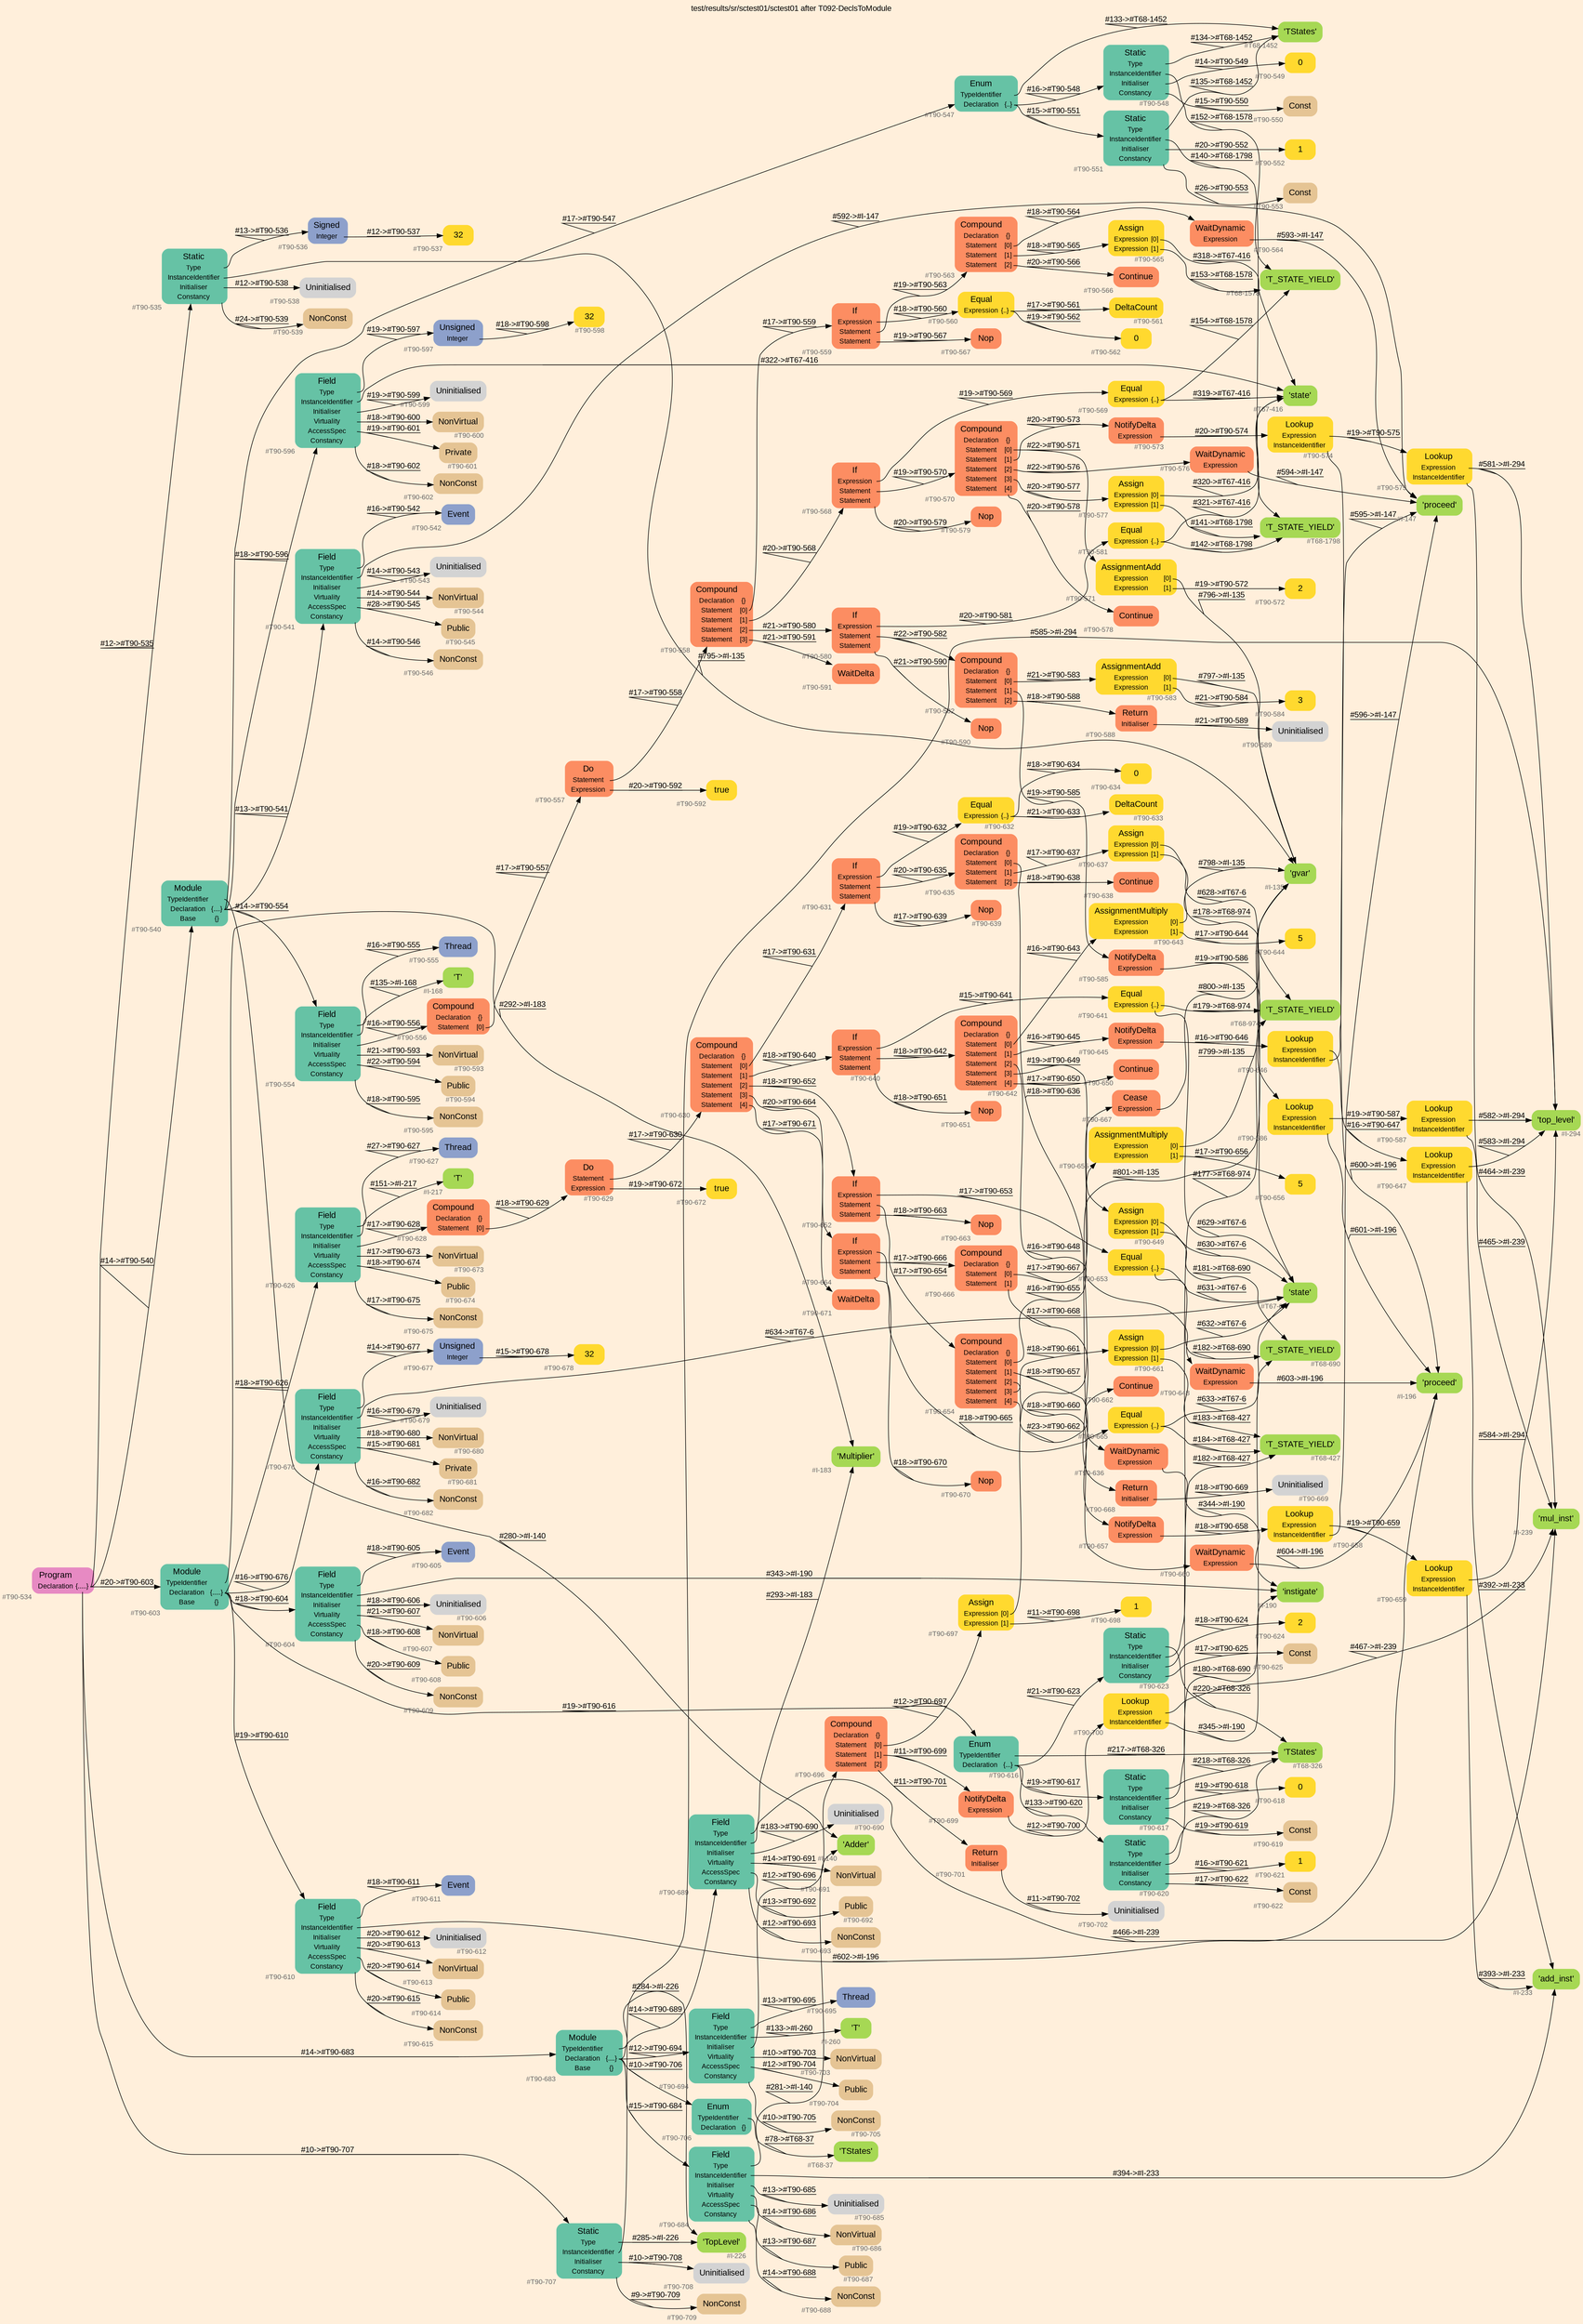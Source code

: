 digraph "test/results/sr/sctest01/sctest01 after T092-DeclsToModule" {
label = "test/results/sr/sctest01/sctest01 after T092-DeclsToModule"
labelloc = t
graph [
    rankdir = "LR"
    ranksep = 0.3
    bgcolor = antiquewhite1
    color = black
    fontcolor = black
    fontname = "Arial"
];
node [
    fontname = "Arial"
];
edge [
    fontname = "Arial"
];

// -------------------- node figure --------------------
// -------- block #T90-534 ----------
"#T90-534" [
    fillcolor = "/set28/4"
    xlabel = "#T90-534"
    fontsize = "12"
    fontcolor = grey40
    shape = "plaintext"
    label = <<TABLE BORDER="0" CELLBORDER="0" CELLSPACING="0">
     <TR><TD><FONT COLOR="black" POINT-SIZE="15">Program</FONT></TD></TR>
     <TR><TD><FONT COLOR="black" POINT-SIZE="12">Declaration</FONT></TD><TD PORT="port0"><FONT COLOR="black" POINT-SIZE="12">{.....}</FONT></TD></TR>
    </TABLE>>
    style = "rounded,filled"
];

// -------- block #T90-535 ----------
"#T90-535" [
    fillcolor = "/set28/1"
    xlabel = "#T90-535"
    fontsize = "12"
    fontcolor = grey40
    shape = "plaintext"
    label = <<TABLE BORDER="0" CELLBORDER="0" CELLSPACING="0">
     <TR><TD><FONT COLOR="black" POINT-SIZE="15">Static</FONT></TD></TR>
     <TR><TD><FONT COLOR="black" POINT-SIZE="12">Type</FONT></TD><TD PORT="port0"></TD></TR>
     <TR><TD><FONT COLOR="black" POINT-SIZE="12">InstanceIdentifier</FONT></TD><TD PORT="port1"></TD></TR>
     <TR><TD><FONT COLOR="black" POINT-SIZE="12">Initialiser</FONT></TD><TD PORT="port2"></TD></TR>
     <TR><TD><FONT COLOR="black" POINT-SIZE="12">Constancy</FONT></TD><TD PORT="port3"></TD></TR>
    </TABLE>>
    style = "rounded,filled"
];

// -------- block #T90-536 ----------
"#T90-536" [
    fillcolor = "/set28/3"
    xlabel = "#T90-536"
    fontsize = "12"
    fontcolor = grey40
    shape = "plaintext"
    label = <<TABLE BORDER="0" CELLBORDER="0" CELLSPACING="0">
     <TR><TD><FONT COLOR="black" POINT-SIZE="15">Signed</FONT></TD></TR>
     <TR><TD><FONT COLOR="black" POINT-SIZE="12">Integer</FONT></TD><TD PORT="port0"></TD></TR>
    </TABLE>>
    style = "rounded,filled"
];

// -------- block #T90-537 ----------
"#T90-537" [
    fillcolor = "/set28/6"
    xlabel = "#T90-537"
    fontsize = "12"
    fontcolor = grey40
    shape = "plaintext"
    label = <<TABLE BORDER="0" CELLBORDER="0" CELLSPACING="0">
     <TR><TD><FONT COLOR="black" POINT-SIZE="15">32</FONT></TD></TR>
    </TABLE>>
    style = "rounded,filled"
];

// -------- block #I-135 ----------
"#I-135" [
    fillcolor = "/set28/5"
    xlabel = "#I-135"
    fontsize = "12"
    fontcolor = grey40
    shape = "plaintext"
    label = <<TABLE BORDER="0" CELLBORDER="0" CELLSPACING="0">
     <TR><TD><FONT COLOR="black" POINT-SIZE="15">'gvar'</FONT></TD></TR>
    </TABLE>>
    style = "rounded,filled"
];

// -------- block #T90-538 ----------
"#T90-538" [
    xlabel = "#T90-538"
    fontsize = "12"
    fontcolor = grey40
    shape = "plaintext"
    label = <<TABLE BORDER="0" CELLBORDER="0" CELLSPACING="0">
     <TR><TD><FONT COLOR="black" POINT-SIZE="15">Uninitialised</FONT></TD></TR>
    </TABLE>>
    style = "rounded,filled"
];

// -------- block #T90-539 ----------
"#T90-539" [
    fillcolor = "/set28/7"
    xlabel = "#T90-539"
    fontsize = "12"
    fontcolor = grey40
    shape = "plaintext"
    label = <<TABLE BORDER="0" CELLBORDER="0" CELLSPACING="0">
     <TR><TD><FONT COLOR="black" POINT-SIZE="15">NonConst</FONT></TD></TR>
    </TABLE>>
    style = "rounded,filled"
];

// -------- block #T90-540 ----------
"#T90-540" [
    fillcolor = "/set28/1"
    xlabel = "#T90-540"
    fontsize = "12"
    fontcolor = grey40
    shape = "plaintext"
    label = <<TABLE BORDER="0" CELLBORDER="0" CELLSPACING="0">
     <TR><TD><FONT COLOR="black" POINT-SIZE="15">Module</FONT></TD></TR>
     <TR><TD><FONT COLOR="black" POINT-SIZE="12">TypeIdentifier</FONT></TD><TD PORT="port0"></TD></TR>
     <TR><TD><FONT COLOR="black" POINT-SIZE="12">Declaration</FONT></TD><TD PORT="port1"><FONT COLOR="black" POINT-SIZE="12">{....}</FONT></TD></TR>
     <TR><TD><FONT COLOR="black" POINT-SIZE="12">Base</FONT></TD><TD PORT="port2"><FONT COLOR="black" POINT-SIZE="12">{}</FONT></TD></TR>
    </TABLE>>
    style = "rounded,filled"
];

// -------- block #I-140 ----------
"#I-140" [
    fillcolor = "/set28/5"
    xlabel = "#I-140"
    fontsize = "12"
    fontcolor = grey40
    shape = "plaintext"
    label = <<TABLE BORDER="0" CELLBORDER="0" CELLSPACING="0">
     <TR><TD><FONT COLOR="black" POINT-SIZE="15">'Adder'</FONT></TD></TR>
    </TABLE>>
    style = "rounded,filled"
];

// -------- block #T90-541 ----------
"#T90-541" [
    fillcolor = "/set28/1"
    xlabel = "#T90-541"
    fontsize = "12"
    fontcolor = grey40
    shape = "plaintext"
    label = <<TABLE BORDER="0" CELLBORDER="0" CELLSPACING="0">
     <TR><TD><FONT COLOR="black" POINT-SIZE="15">Field</FONT></TD></TR>
     <TR><TD><FONT COLOR="black" POINT-SIZE="12">Type</FONT></TD><TD PORT="port0"></TD></TR>
     <TR><TD><FONT COLOR="black" POINT-SIZE="12">InstanceIdentifier</FONT></TD><TD PORT="port1"></TD></TR>
     <TR><TD><FONT COLOR="black" POINT-SIZE="12">Initialiser</FONT></TD><TD PORT="port2"></TD></TR>
     <TR><TD><FONT COLOR="black" POINT-SIZE="12">Virtuality</FONT></TD><TD PORT="port3"></TD></TR>
     <TR><TD><FONT COLOR="black" POINT-SIZE="12">AccessSpec</FONT></TD><TD PORT="port4"></TD></TR>
     <TR><TD><FONT COLOR="black" POINT-SIZE="12">Constancy</FONT></TD><TD PORT="port5"></TD></TR>
    </TABLE>>
    style = "rounded,filled"
];

// -------- block #T90-542 ----------
"#T90-542" [
    fillcolor = "/set28/3"
    xlabel = "#T90-542"
    fontsize = "12"
    fontcolor = grey40
    shape = "plaintext"
    label = <<TABLE BORDER="0" CELLBORDER="0" CELLSPACING="0">
     <TR><TD><FONT COLOR="black" POINT-SIZE="15">Event</FONT></TD></TR>
    </TABLE>>
    style = "rounded,filled"
];

// -------- block #I-147 ----------
"#I-147" [
    fillcolor = "/set28/5"
    xlabel = "#I-147"
    fontsize = "12"
    fontcolor = grey40
    shape = "plaintext"
    label = <<TABLE BORDER="0" CELLBORDER="0" CELLSPACING="0">
     <TR><TD><FONT COLOR="black" POINT-SIZE="15">'proceed'</FONT></TD></TR>
    </TABLE>>
    style = "rounded,filled"
];

// -------- block #T90-543 ----------
"#T90-543" [
    xlabel = "#T90-543"
    fontsize = "12"
    fontcolor = grey40
    shape = "plaintext"
    label = <<TABLE BORDER="0" CELLBORDER="0" CELLSPACING="0">
     <TR><TD><FONT COLOR="black" POINT-SIZE="15">Uninitialised</FONT></TD></TR>
    </TABLE>>
    style = "rounded,filled"
];

// -------- block #T90-544 ----------
"#T90-544" [
    fillcolor = "/set28/7"
    xlabel = "#T90-544"
    fontsize = "12"
    fontcolor = grey40
    shape = "plaintext"
    label = <<TABLE BORDER="0" CELLBORDER="0" CELLSPACING="0">
     <TR><TD><FONT COLOR="black" POINT-SIZE="15">NonVirtual</FONT></TD></TR>
    </TABLE>>
    style = "rounded,filled"
];

// -------- block #T90-545 ----------
"#T90-545" [
    fillcolor = "/set28/7"
    xlabel = "#T90-545"
    fontsize = "12"
    fontcolor = grey40
    shape = "plaintext"
    label = <<TABLE BORDER="0" CELLBORDER="0" CELLSPACING="0">
     <TR><TD><FONT COLOR="black" POINT-SIZE="15">Public</FONT></TD></TR>
    </TABLE>>
    style = "rounded,filled"
];

// -------- block #T90-546 ----------
"#T90-546" [
    fillcolor = "/set28/7"
    xlabel = "#T90-546"
    fontsize = "12"
    fontcolor = grey40
    shape = "plaintext"
    label = <<TABLE BORDER="0" CELLBORDER="0" CELLSPACING="0">
     <TR><TD><FONT COLOR="black" POINT-SIZE="15">NonConst</FONT></TD></TR>
    </TABLE>>
    style = "rounded,filled"
];

// -------- block #T90-547 ----------
"#T90-547" [
    fillcolor = "/set28/1"
    xlabel = "#T90-547"
    fontsize = "12"
    fontcolor = grey40
    shape = "plaintext"
    label = <<TABLE BORDER="0" CELLBORDER="0" CELLSPACING="0">
     <TR><TD><FONT COLOR="black" POINT-SIZE="15">Enum</FONT></TD></TR>
     <TR><TD><FONT COLOR="black" POINT-SIZE="12">TypeIdentifier</FONT></TD><TD PORT="port0"></TD></TR>
     <TR><TD><FONT COLOR="black" POINT-SIZE="12">Declaration</FONT></TD><TD PORT="port1"><FONT COLOR="black" POINT-SIZE="12">{..}</FONT></TD></TR>
    </TABLE>>
    style = "rounded,filled"
];

// -------- block #T68-1452 ----------
"#T68-1452" [
    fillcolor = "/set28/5"
    xlabel = "#T68-1452"
    fontsize = "12"
    fontcolor = grey40
    shape = "plaintext"
    label = <<TABLE BORDER="0" CELLBORDER="0" CELLSPACING="0">
     <TR><TD><FONT COLOR="black" POINT-SIZE="15">'TStates'</FONT></TD></TR>
    </TABLE>>
    style = "rounded,filled"
];

// -------- block #T90-548 ----------
"#T90-548" [
    fillcolor = "/set28/1"
    xlabel = "#T90-548"
    fontsize = "12"
    fontcolor = grey40
    shape = "plaintext"
    label = <<TABLE BORDER="0" CELLBORDER="0" CELLSPACING="0">
     <TR><TD><FONT COLOR="black" POINT-SIZE="15">Static</FONT></TD></TR>
     <TR><TD><FONT COLOR="black" POINT-SIZE="12">Type</FONT></TD><TD PORT="port0"></TD></TR>
     <TR><TD><FONT COLOR="black" POINT-SIZE="12">InstanceIdentifier</FONT></TD><TD PORT="port1"></TD></TR>
     <TR><TD><FONT COLOR="black" POINT-SIZE="12">Initialiser</FONT></TD><TD PORT="port2"></TD></TR>
     <TR><TD><FONT COLOR="black" POINT-SIZE="12">Constancy</FONT></TD><TD PORT="port3"></TD></TR>
    </TABLE>>
    style = "rounded,filled"
];

// -------- block #T68-1578 ----------
"#T68-1578" [
    fillcolor = "/set28/5"
    xlabel = "#T68-1578"
    fontsize = "12"
    fontcolor = grey40
    shape = "plaintext"
    label = <<TABLE BORDER="0" CELLBORDER="0" CELLSPACING="0">
     <TR><TD><FONT COLOR="black" POINT-SIZE="15">'T_STATE_YIELD'</FONT></TD></TR>
    </TABLE>>
    style = "rounded,filled"
];

// -------- block #T90-549 ----------
"#T90-549" [
    fillcolor = "/set28/6"
    xlabel = "#T90-549"
    fontsize = "12"
    fontcolor = grey40
    shape = "plaintext"
    label = <<TABLE BORDER="0" CELLBORDER="0" CELLSPACING="0">
     <TR><TD><FONT COLOR="black" POINT-SIZE="15">0</FONT></TD></TR>
    </TABLE>>
    style = "rounded,filled"
];

// -------- block #T90-550 ----------
"#T90-550" [
    fillcolor = "/set28/7"
    xlabel = "#T90-550"
    fontsize = "12"
    fontcolor = grey40
    shape = "plaintext"
    label = <<TABLE BORDER="0" CELLBORDER="0" CELLSPACING="0">
     <TR><TD><FONT COLOR="black" POINT-SIZE="15">Const</FONT></TD></TR>
    </TABLE>>
    style = "rounded,filled"
];

// -------- block #T90-551 ----------
"#T90-551" [
    fillcolor = "/set28/1"
    xlabel = "#T90-551"
    fontsize = "12"
    fontcolor = grey40
    shape = "plaintext"
    label = <<TABLE BORDER="0" CELLBORDER="0" CELLSPACING="0">
     <TR><TD><FONT COLOR="black" POINT-SIZE="15">Static</FONT></TD></TR>
     <TR><TD><FONT COLOR="black" POINT-SIZE="12">Type</FONT></TD><TD PORT="port0"></TD></TR>
     <TR><TD><FONT COLOR="black" POINT-SIZE="12">InstanceIdentifier</FONT></TD><TD PORT="port1"></TD></TR>
     <TR><TD><FONT COLOR="black" POINT-SIZE="12">Initialiser</FONT></TD><TD PORT="port2"></TD></TR>
     <TR><TD><FONT COLOR="black" POINT-SIZE="12">Constancy</FONT></TD><TD PORT="port3"></TD></TR>
    </TABLE>>
    style = "rounded,filled"
];

// -------- block #T68-1798 ----------
"#T68-1798" [
    fillcolor = "/set28/5"
    xlabel = "#T68-1798"
    fontsize = "12"
    fontcolor = grey40
    shape = "plaintext"
    label = <<TABLE BORDER="0" CELLBORDER="0" CELLSPACING="0">
     <TR><TD><FONT COLOR="black" POINT-SIZE="15">'T_STATE_YIELD'</FONT></TD></TR>
    </TABLE>>
    style = "rounded,filled"
];

// -------- block #T90-552 ----------
"#T90-552" [
    fillcolor = "/set28/6"
    xlabel = "#T90-552"
    fontsize = "12"
    fontcolor = grey40
    shape = "plaintext"
    label = <<TABLE BORDER="0" CELLBORDER="0" CELLSPACING="0">
     <TR><TD><FONT COLOR="black" POINT-SIZE="15">1</FONT></TD></TR>
    </TABLE>>
    style = "rounded,filled"
];

// -------- block #T90-553 ----------
"#T90-553" [
    fillcolor = "/set28/7"
    xlabel = "#T90-553"
    fontsize = "12"
    fontcolor = grey40
    shape = "plaintext"
    label = <<TABLE BORDER="0" CELLBORDER="0" CELLSPACING="0">
     <TR><TD><FONT COLOR="black" POINT-SIZE="15">Const</FONT></TD></TR>
    </TABLE>>
    style = "rounded,filled"
];

// -------- block #T90-554 ----------
"#T90-554" [
    fillcolor = "/set28/1"
    xlabel = "#T90-554"
    fontsize = "12"
    fontcolor = grey40
    shape = "plaintext"
    label = <<TABLE BORDER="0" CELLBORDER="0" CELLSPACING="0">
     <TR><TD><FONT COLOR="black" POINT-SIZE="15">Field</FONT></TD></TR>
     <TR><TD><FONT COLOR="black" POINT-SIZE="12">Type</FONT></TD><TD PORT="port0"></TD></TR>
     <TR><TD><FONT COLOR="black" POINT-SIZE="12">InstanceIdentifier</FONT></TD><TD PORT="port1"></TD></TR>
     <TR><TD><FONT COLOR="black" POINT-SIZE="12">Initialiser</FONT></TD><TD PORT="port2"></TD></TR>
     <TR><TD><FONT COLOR="black" POINT-SIZE="12">Virtuality</FONT></TD><TD PORT="port3"></TD></TR>
     <TR><TD><FONT COLOR="black" POINT-SIZE="12">AccessSpec</FONT></TD><TD PORT="port4"></TD></TR>
     <TR><TD><FONT COLOR="black" POINT-SIZE="12">Constancy</FONT></TD><TD PORT="port5"></TD></TR>
    </TABLE>>
    style = "rounded,filled"
];

// -------- block #T90-555 ----------
"#T90-555" [
    fillcolor = "/set28/3"
    xlabel = "#T90-555"
    fontsize = "12"
    fontcolor = grey40
    shape = "plaintext"
    label = <<TABLE BORDER="0" CELLBORDER="0" CELLSPACING="0">
     <TR><TD><FONT COLOR="black" POINT-SIZE="15">Thread</FONT></TD></TR>
    </TABLE>>
    style = "rounded,filled"
];

// -------- block #I-168 ----------
"#I-168" [
    fillcolor = "/set28/5"
    xlabel = "#I-168"
    fontsize = "12"
    fontcolor = grey40
    shape = "plaintext"
    label = <<TABLE BORDER="0" CELLBORDER="0" CELLSPACING="0">
     <TR><TD><FONT COLOR="black" POINT-SIZE="15">'T'</FONT></TD></TR>
    </TABLE>>
    style = "rounded,filled"
];

// -------- block #T90-556 ----------
"#T90-556" [
    fillcolor = "/set28/2"
    xlabel = "#T90-556"
    fontsize = "12"
    fontcolor = grey40
    shape = "plaintext"
    label = <<TABLE BORDER="0" CELLBORDER="0" CELLSPACING="0">
     <TR><TD><FONT COLOR="black" POINT-SIZE="15">Compound</FONT></TD></TR>
     <TR><TD><FONT COLOR="black" POINT-SIZE="12">Declaration</FONT></TD><TD PORT="port0"><FONT COLOR="black" POINT-SIZE="12">{}</FONT></TD></TR>
     <TR><TD><FONT COLOR="black" POINT-SIZE="12">Statement</FONT></TD><TD PORT="port1"><FONT COLOR="black" POINT-SIZE="12">[0]</FONT></TD></TR>
    </TABLE>>
    style = "rounded,filled"
];

// -------- block #T90-557 ----------
"#T90-557" [
    fillcolor = "/set28/2"
    xlabel = "#T90-557"
    fontsize = "12"
    fontcolor = grey40
    shape = "plaintext"
    label = <<TABLE BORDER="0" CELLBORDER="0" CELLSPACING="0">
     <TR><TD><FONT COLOR="black" POINT-SIZE="15">Do</FONT></TD></TR>
     <TR><TD><FONT COLOR="black" POINT-SIZE="12">Statement</FONT></TD><TD PORT="port0"></TD></TR>
     <TR><TD><FONT COLOR="black" POINT-SIZE="12">Expression</FONT></TD><TD PORT="port1"></TD></TR>
    </TABLE>>
    style = "rounded,filled"
];

// -------- block #T90-558 ----------
"#T90-558" [
    fillcolor = "/set28/2"
    xlabel = "#T90-558"
    fontsize = "12"
    fontcolor = grey40
    shape = "plaintext"
    label = <<TABLE BORDER="0" CELLBORDER="0" CELLSPACING="0">
     <TR><TD><FONT COLOR="black" POINT-SIZE="15">Compound</FONT></TD></TR>
     <TR><TD><FONT COLOR="black" POINT-SIZE="12">Declaration</FONT></TD><TD PORT="port0"><FONT COLOR="black" POINT-SIZE="12">{}</FONT></TD></TR>
     <TR><TD><FONT COLOR="black" POINT-SIZE="12">Statement</FONT></TD><TD PORT="port1"><FONT COLOR="black" POINT-SIZE="12">[0]</FONT></TD></TR>
     <TR><TD><FONT COLOR="black" POINT-SIZE="12">Statement</FONT></TD><TD PORT="port2"><FONT COLOR="black" POINT-SIZE="12">[1]</FONT></TD></TR>
     <TR><TD><FONT COLOR="black" POINT-SIZE="12">Statement</FONT></TD><TD PORT="port3"><FONT COLOR="black" POINT-SIZE="12">[2]</FONT></TD></TR>
     <TR><TD><FONT COLOR="black" POINT-SIZE="12">Statement</FONT></TD><TD PORT="port4"><FONT COLOR="black" POINT-SIZE="12">[3]</FONT></TD></TR>
    </TABLE>>
    style = "rounded,filled"
];

// -------- block #T90-559 ----------
"#T90-559" [
    fillcolor = "/set28/2"
    xlabel = "#T90-559"
    fontsize = "12"
    fontcolor = grey40
    shape = "plaintext"
    label = <<TABLE BORDER="0" CELLBORDER="0" CELLSPACING="0">
     <TR><TD><FONT COLOR="black" POINT-SIZE="15">If</FONT></TD></TR>
     <TR><TD><FONT COLOR="black" POINT-SIZE="12">Expression</FONT></TD><TD PORT="port0"></TD></TR>
     <TR><TD><FONT COLOR="black" POINT-SIZE="12">Statement</FONT></TD><TD PORT="port1"></TD></TR>
     <TR><TD><FONT COLOR="black" POINT-SIZE="12">Statement</FONT></TD><TD PORT="port2"></TD></TR>
    </TABLE>>
    style = "rounded,filled"
];

// -------- block #T90-560 ----------
"#T90-560" [
    fillcolor = "/set28/6"
    xlabel = "#T90-560"
    fontsize = "12"
    fontcolor = grey40
    shape = "plaintext"
    label = <<TABLE BORDER="0" CELLBORDER="0" CELLSPACING="0">
     <TR><TD><FONT COLOR="black" POINT-SIZE="15">Equal</FONT></TD></TR>
     <TR><TD><FONT COLOR="black" POINT-SIZE="12">Expression</FONT></TD><TD PORT="port0"><FONT COLOR="black" POINT-SIZE="12">{..}</FONT></TD></TR>
    </TABLE>>
    style = "rounded,filled"
];

// -------- block #T90-561 ----------
"#T90-561" [
    fillcolor = "/set28/6"
    xlabel = "#T90-561"
    fontsize = "12"
    fontcolor = grey40
    shape = "plaintext"
    label = <<TABLE BORDER="0" CELLBORDER="0" CELLSPACING="0">
     <TR><TD><FONT COLOR="black" POINT-SIZE="15">DeltaCount</FONT></TD></TR>
    </TABLE>>
    style = "rounded,filled"
];

// -------- block #T90-562 ----------
"#T90-562" [
    fillcolor = "/set28/6"
    xlabel = "#T90-562"
    fontsize = "12"
    fontcolor = grey40
    shape = "plaintext"
    label = <<TABLE BORDER="0" CELLBORDER="0" CELLSPACING="0">
     <TR><TD><FONT COLOR="black" POINT-SIZE="15">0</FONT></TD></TR>
    </TABLE>>
    style = "rounded,filled"
];

// -------- block #T90-563 ----------
"#T90-563" [
    fillcolor = "/set28/2"
    xlabel = "#T90-563"
    fontsize = "12"
    fontcolor = grey40
    shape = "plaintext"
    label = <<TABLE BORDER="0" CELLBORDER="0" CELLSPACING="0">
     <TR><TD><FONT COLOR="black" POINT-SIZE="15">Compound</FONT></TD></TR>
     <TR><TD><FONT COLOR="black" POINT-SIZE="12">Declaration</FONT></TD><TD PORT="port0"><FONT COLOR="black" POINT-SIZE="12">{}</FONT></TD></TR>
     <TR><TD><FONT COLOR="black" POINT-SIZE="12">Statement</FONT></TD><TD PORT="port1"><FONT COLOR="black" POINT-SIZE="12">[0]</FONT></TD></TR>
     <TR><TD><FONT COLOR="black" POINT-SIZE="12">Statement</FONT></TD><TD PORT="port2"><FONT COLOR="black" POINT-SIZE="12">[1]</FONT></TD></TR>
     <TR><TD><FONT COLOR="black" POINT-SIZE="12">Statement</FONT></TD><TD PORT="port3"><FONT COLOR="black" POINT-SIZE="12">[2]</FONT></TD></TR>
    </TABLE>>
    style = "rounded,filled"
];

// -------- block #T90-564 ----------
"#T90-564" [
    fillcolor = "/set28/2"
    xlabel = "#T90-564"
    fontsize = "12"
    fontcolor = grey40
    shape = "plaintext"
    label = <<TABLE BORDER="0" CELLBORDER="0" CELLSPACING="0">
     <TR><TD><FONT COLOR="black" POINT-SIZE="15">WaitDynamic</FONT></TD></TR>
     <TR><TD><FONT COLOR="black" POINT-SIZE="12">Expression</FONT></TD><TD PORT="port0"></TD></TR>
    </TABLE>>
    style = "rounded,filled"
];

// -------- block #T90-565 ----------
"#T90-565" [
    fillcolor = "/set28/6"
    xlabel = "#T90-565"
    fontsize = "12"
    fontcolor = grey40
    shape = "plaintext"
    label = <<TABLE BORDER="0" CELLBORDER="0" CELLSPACING="0">
     <TR><TD><FONT COLOR="black" POINT-SIZE="15">Assign</FONT></TD></TR>
     <TR><TD><FONT COLOR="black" POINT-SIZE="12">Expression</FONT></TD><TD PORT="port0"><FONT COLOR="black" POINT-SIZE="12">[0]</FONT></TD></TR>
     <TR><TD><FONT COLOR="black" POINT-SIZE="12">Expression</FONT></TD><TD PORT="port1"><FONT COLOR="black" POINT-SIZE="12">[1]</FONT></TD></TR>
    </TABLE>>
    style = "rounded,filled"
];

// -------- block #T67-416 ----------
"#T67-416" [
    fillcolor = "/set28/5"
    xlabel = "#T67-416"
    fontsize = "12"
    fontcolor = grey40
    shape = "plaintext"
    label = <<TABLE BORDER="0" CELLBORDER="0" CELLSPACING="0">
     <TR><TD><FONT COLOR="black" POINT-SIZE="15">'state'</FONT></TD></TR>
    </TABLE>>
    style = "rounded,filled"
];

// -------- block #T90-566 ----------
"#T90-566" [
    fillcolor = "/set28/2"
    xlabel = "#T90-566"
    fontsize = "12"
    fontcolor = grey40
    shape = "plaintext"
    label = <<TABLE BORDER="0" CELLBORDER="0" CELLSPACING="0">
     <TR><TD><FONT COLOR="black" POINT-SIZE="15">Continue</FONT></TD></TR>
    </TABLE>>
    style = "rounded,filled"
];

// -------- block #T90-567 ----------
"#T90-567" [
    fillcolor = "/set28/2"
    xlabel = "#T90-567"
    fontsize = "12"
    fontcolor = grey40
    shape = "plaintext"
    label = <<TABLE BORDER="0" CELLBORDER="0" CELLSPACING="0">
     <TR><TD><FONT COLOR="black" POINT-SIZE="15">Nop</FONT></TD></TR>
    </TABLE>>
    style = "rounded,filled"
];

// -------- block #T90-568 ----------
"#T90-568" [
    fillcolor = "/set28/2"
    xlabel = "#T90-568"
    fontsize = "12"
    fontcolor = grey40
    shape = "plaintext"
    label = <<TABLE BORDER="0" CELLBORDER="0" CELLSPACING="0">
     <TR><TD><FONT COLOR="black" POINT-SIZE="15">If</FONT></TD></TR>
     <TR><TD><FONT COLOR="black" POINT-SIZE="12">Expression</FONT></TD><TD PORT="port0"></TD></TR>
     <TR><TD><FONT COLOR="black" POINT-SIZE="12">Statement</FONT></TD><TD PORT="port1"></TD></TR>
     <TR><TD><FONT COLOR="black" POINT-SIZE="12">Statement</FONT></TD><TD PORT="port2"></TD></TR>
    </TABLE>>
    style = "rounded,filled"
];

// -------- block #T90-569 ----------
"#T90-569" [
    fillcolor = "/set28/6"
    xlabel = "#T90-569"
    fontsize = "12"
    fontcolor = grey40
    shape = "plaintext"
    label = <<TABLE BORDER="0" CELLBORDER="0" CELLSPACING="0">
     <TR><TD><FONT COLOR="black" POINT-SIZE="15">Equal</FONT></TD></TR>
     <TR><TD><FONT COLOR="black" POINT-SIZE="12">Expression</FONT></TD><TD PORT="port0"><FONT COLOR="black" POINT-SIZE="12">{..}</FONT></TD></TR>
    </TABLE>>
    style = "rounded,filled"
];

// -------- block #T90-570 ----------
"#T90-570" [
    fillcolor = "/set28/2"
    xlabel = "#T90-570"
    fontsize = "12"
    fontcolor = grey40
    shape = "plaintext"
    label = <<TABLE BORDER="0" CELLBORDER="0" CELLSPACING="0">
     <TR><TD><FONT COLOR="black" POINT-SIZE="15">Compound</FONT></TD></TR>
     <TR><TD><FONT COLOR="black" POINT-SIZE="12">Declaration</FONT></TD><TD PORT="port0"><FONT COLOR="black" POINT-SIZE="12">{}</FONT></TD></TR>
     <TR><TD><FONT COLOR="black" POINT-SIZE="12">Statement</FONT></TD><TD PORT="port1"><FONT COLOR="black" POINT-SIZE="12">[0]</FONT></TD></TR>
     <TR><TD><FONT COLOR="black" POINT-SIZE="12">Statement</FONT></TD><TD PORT="port2"><FONT COLOR="black" POINT-SIZE="12">[1]</FONT></TD></TR>
     <TR><TD><FONT COLOR="black" POINT-SIZE="12">Statement</FONT></TD><TD PORT="port3"><FONT COLOR="black" POINT-SIZE="12">[2]</FONT></TD></TR>
     <TR><TD><FONT COLOR="black" POINT-SIZE="12">Statement</FONT></TD><TD PORT="port4"><FONT COLOR="black" POINT-SIZE="12">[3]</FONT></TD></TR>
     <TR><TD><FONT COLOR="black" POINT-SIZE="12">Statement</FONT></TD><TD PORT="port5"><FONT COLOR="black" POINT-SIZE="12">[4]</FONT></TD></TR>
    </TABLE>>
    style = "rounded,filled"
];

// -------- block #T90-571 ----------
"#T90-571" [
    fillcolor = "/set28/6"
    xlabel = "#T90-571"
    fontsize = "12"
    fontcolor = grey40
    shape = "plaintext"
    label = <<TABLE BORDER="0" CELLBORDER="0" CELLSPACING="0">
     <TR><TD><FONT COLOR="black" POINT-SIZE="15">AssignmentAdd</FONT></TD></TR>
     <TR><TD><FONT COLOR="black" POINT-SIZE="12">Expression</FONT></TD><TD PORT="port0"><FONT COLOR="black" POINT-SIZE="12">[0]</FONT></TD></TR>
     <TR><TD><FONT COLOR="black" POINT-SIZE="12">Expression</FONT></TD><TD PORT="port1"><FONT COLOR="black" POINT-SIZE="12">[1]</FONT></TD></TR>
    </TABLE>>
    style = "rounded,filled"
];

// -------- block #T90-572 ----------
"#T90-572" [
    fillcolor = "/set28/6"
    xlabel = "#T90-572"
    fontsize = "12"
    fontcolor = grey40
    shape = "plaintext"
    label = <<TABLE BORDER="0" CELLBORDER="0" CELLSPACING="0">
     <TR><TD><FONT COLOR="black" POINT-SIZE="15">2</FONT></TD></TR>
    </TABLE>>
    style = "rounded,filled"
];

// -------- block #T90-573 ----------
"#T90-573" [
    fillcolor = "/set28/2"
    xlabel = "#T90-573"
    fontsize = "12"
    fontcolor = grey40
    shape = "plaintext"
    label = <<TABLE BORDER="0" CELLBORDER="0" CELLSPACING="0">
     <TR><TD><FONT COLOR="black" POINT-SIZE="15">NotifyDelta</FONT></TD></TR>
     <TR><TD><FONT COLOR="black" POINT-SIZE="12">Expression</FONT></TD><TD PORT="port0"></TD></TR>
    </TABLE>>
    style = "rounded,filled"
];

// -------- block #T90-574 ----------
"#T90-574" [
    fillcolor = "/set28/6"
    xlabel = "#T90-574"
    fontsize = "12"
    fontcolor = grey40
    shape = "plaintext"
    label = <<TABLE BORDER="0" CELLBORDER="0" CELLSPACING="0">
     <TR><TD><FONT COLOR="black" POINT-SIZE="15">Lookup</FONT></TD></TR>
     <TR><TD><FONT COLOR="black" POINT-SIZE="12">Expression</FONT></TD><TD PORT="port0"></TD></TR>
     <TR><TD><FONT COLOR="black" POINT-SIZE="12">InstanceIdentifier</FONT></TD><TD PORT="port1"></TD></TR>
    </TABLE>>
    style = "rounded,filled"
];

// -------- block #T90-575 ----------
"#T90-575" [
    fillcolor = "/set28/6"
    xlabel = "#T90-575"
    fontsize = "12"
    fontcolor = grey40
    shape = "plaintext"
    label = <<TABLE BORDER="0" CELLBORDER="0" CELLSPACING="0">
     <TR><TD><FONT COLOR="black" POINT-SIZE="15">Lookup</FONT></TD></TR>
     <TR><TD><FONT COLOR="black" POINT-SIZE="12">Expression</FONT></TD><TD PORT="port0"></TD></TR>
     <TR><TD><FONT COLOR="black" POINT-SIZE="12">InstanceIdentifier</FONT></TD><TD PORT="port1"></TD></TR>
    </TABLE>>
    style = "rounded,filled"
];

// -------- block #I-294 ----------
"#I-294" [
    fillcolor = "/set28/5"
    xlabel = "#I-294"
    fontsize = "12"
    fontcolor = grey40
    shape = "plaintext"
    label = <<TABLE BORDER="0" CELLBORDER="0" CELLSPACING="0">
     <TR><TD><FONT COLOR="black" POINT-SIZE="15">'top_level'</FONT></TD></TR>
    </TABLE>>
    style = "rounded,filled"
];

// -------- block #I-239 ----------
"#I-239" [
    fillcolor = "/set28/5"
    xlabel = "#I-239"
    fontsize = "12"
    fontcolor = grey40
    shape = "plaintext"
    label = <<TABLE BORDER="0" CELLBORDER="0" CELLSPACING="0">
     <TR><TD><FONT COLOR="black" POINT-SIZE="15">'mul_inst'</FONT></TD></TR>
    </TABLE>>
    style = "rounded,filled"
];

// -------- block #I-196 ----------
"#I-196" [
    fillcolor = "/set28/5"
    xlabel = "#I-196"
    fontsize = "12"
    fontcolor = grey40
    shape = "plaintext"
    label = <<TABLE BORDER="0" CELLBORDER="0" CELLSPACING="0">
     <TR><TD><FONT COLOR="black" POINT-SIZE="15">'proceed'</FONT></TD></TR>
    </TABLE>>
    style = "rounded,filled"
];

// -------- block #T90-576 ----------
"#T90-576" [
    fillcolor = "/set28/2"
    xlabel = "#T90-576"
    fontsize = "12"
    fontcolor = grey40
    shape = "plaintext"
    label = <<TABLE BORDER="0" CELLBORDER="0" CELLSPACING="0">
     <TR><TD><FONT COLOR="black" POINT-SIZE="15">WaitDynamic</FONT></TD></TR>
     <TR><TD><FONT COLOR="black" POINT-SIZE="12">Expression</FONT></TD><TD PORT="port0"></TD></TR>
    </TABLE>>
    style = "rounded,filled"
];

// -------- block #T90-577 ----------
"#T90-577" [
    fillcolor = "/set28/6"
    xlabel = "#T90-577"
    fontsize = "12"
    fontcolor = grey40
    shape = "plaintext"
    label = <<TABLE BORDER="0" CELLBORDER="0" CELLSPACING="0">
     <TR><TD><FONT COLOR="black" POINT-SIZE="15">Assign</FONT></TD></TR>
     <TR><TD><FONT COLOR="black" POINT-SIZE="12">Expression</FONT></TD><TD PORT="port0"><FONT COLOR="black" POINT-SIZE="12">[0]</FONT></TD></TR>
     <TR><TD><FONT COLOR="black" POINT-SIZE="12">Expression</FONT></TD><TD PORT="port1"><FONT COLOR="black" POINT-SIZE="12">[1]</FONT></TD></TR>
    </TABLE>>
    style = "rounded,filled"
];

// -------- block #T90-578 ----------
"#T90-578" [
    fillcolor = "/set28/2"
    xlabel = "#T90-578"
    fontsize = "12"
    fontcolor = grey40
    shape = "plaintext"
    label = <<TABLE BORDER="0" CELLBORDER="0" CELLSPACING="0">
     <TR><TD><FONT COLOR="black" POINT-SIZE="15">Continue</FONT></TD></TR>
    </TABLE>>
    style = "rounded,filled"
];

// -------- block #T90-579 ----------
"#T90-579" [
    fillcolor = "/set28/2"
    xlabel = "#T90-579"
    fontsize = "12"
    fontcolor = grey40
    shape = "plaintext"
    label = <<TABLE BORDER="0" CELLBORDER="0" CELLSPACING="0">
     <TR><TD><FONT COLOR="black" POINT-SIZE="15">Nop</FONT></TD></TR>
    </TABLE>>
    style = "rounded,filled"
];

// -------- block #T90-580 ----------
"#T90-580" [
    fillcolor = "/set28/2"
    xlabel = "#T90-580"
    fontsize = "12"
    fontcolor = grey40
    shape = "plaintext"
    label = <<TABLE BORDER="0" CELLBORDER="0" CELLSPACING="0">
     <TR><TD><FONT COLOR="black" POINT-SIZE="15">If</FONT></TD></TR>
     <TR><TD><FONT COLOR="black" POINT-SIZE="12">Expression</FONT></TD><TD PORT="port0"></TD></TR>
     <TR><TD><FONT COLOR="black" POINT-SIZE="12">Statement</FONT></TD><TD PORT="port1"></TD></TR>
     <TR><TD><FONT COLOR="black" POINT-SIZE="12">Statement</FONT></TD><TD PORT="port2"></TD></TR>
    </TABLE>>
    style = "rounded,filled"
];

// -------- block #T90-581 ----------
"#T90-581" [
    fillcolor = "/set28/6"
    xlabel = "#T90-581"
    fontsize = "12"
    fontcolor = grey40
    shape = "plaintext"
    label = <<TABLE BORDER="0" CELLBORDER="0" CELLSPACING="0">
     <TR><TD><FONT COLOR="black" POINT-SIZE="15">Equal</FONT></TD></TR>
     <TR><TD><FONT COLOR="black" POINT-SIZE="12">Expression</FONT></TD><TD PORT="port0"><FONT COLOR="black" POINT-SIZE="12">{..}</FONT></TD></TR>
    </TABLE>>
    style = "rounded,filled"
];

// -------- block #T90-582 ----------
"#T90-582" [
    fillcolor = "/set28/2"
    xlabel = "#T90-582"
    fontsize = "12"
    fontcolor = grey40
    shape = "plaintext"
    label = <<TABLE BORDER="0" CELLBORDER="0" CELLSPACING="0">
     <TR><TD><FONT COLOR="black" POINT-SIZE="15">Compound</FONT></TD></TR>
     <TR><TD><FONT COLOR="black" POINT-SIZE="12">Declaration</FONT></TD><TD PORT="port0"><FONT COLOR="black" POINT-SIZE="12">{}</FONT></TD></TR>
     <TR><TD><FONT COLOR="black" POINT-SIZE="12">Statement</FONT></TD><TD PORT="port1"><FONT COLOR="black" POINT-SIZE="12">[0]</FONT></TD></TR>
     <TR><TD><FONT COLOR="black" POINT-SIZE="12">Statement</FONT></TD><TD PORT="port2"><FONT COLOR="black" POINT-SIZE="12">[1]</FONT></TD></TR>
     <TR><TD><FONT COLOR="black" POINT-SIZE="12">Statement</FONT></TD><TD PORT="port3"><FONT COLOR="black" POINT-SIZE="12">[2]</FONT></TD></TR>
    </TABLE>>
    style = "rounded,filled"
];

// -------- block #T90-583 ----------
"#T90-583" [
    fillcolor = "/set28/6"
    xlabel = "#T90-583"
    fontsize = "12"
    fontcolor = grey40
    shape = "plaintext"
    label = <<TABLE BORDER="0" CELLBORDER="0" CELLSPACING="0">
     <TR><TD><FONT COLOR="black" POINT-SIZE="15">AssignmentAdd</FONT></TD></TR>
     <TR><TD><FONT COLOR="black" POINT-SIZE="12">Expression</FONT></TD><TD PORT="port0"><FONT COLOR="black" POINT-SIZE="12">[0]</FONT></TD></TR>
     <TR><TD><FONT COLOR="black" POINT-SIZE="12">Expression</FONT></TD><TD PORT="port1"><FONT COLOR="black" POINT-SIZE="12">[1]</FONT></TD></TR>
    </TABLE>>
    style = "rounded,filled"
];

// -------- block #T90-584 ----------
"#T90-584" [
    fillcolor = "/set28/6"
    xlabel = "#T90-584"
    fontsize = "12"
    fontcolor = grey40
    shape = "plaintext"
    label = <<TABLE BORDER="0" CELLBORDER="0" CELLSPACING="0">
     <TR><TD><FONT COLOR="black" POINT-SIZE="15">3</FONT></TD></TR>
    </TABLE>>
    style = "rounded,filled"
];

// -------- block #T90-585 ----------
"#T90-585" [
    fillcolor = "/set28/2"
    xlabel = "#T90-585"
    fontsize = "12"
    fontcolor = grey40
    shape = "plaintext"
    label = <<TABLE BORDER="0" CELLBORDER="0" CELLSPACING="0">
     <TR><TD><FONT COLOR="black" POINT-SIZE="15">NotifyDelta</FONT></TD></TR>
     <TR><TD><FONT COLOR="black" POINT-SIZE="12">Expression</FONT></TD><TD PORT="port0"></TD></TR>
    </TABLE>>
    style = "rounded,filled"
];

// -------- block #T90-586 ----------
"#T90-586" [
    fillcolor = "/set28/6"
    xlabel = "#T90-586"
    fontsize = "12"
    fontcolor = grey40
    shape = "plaintext"
    label = <<TABLE BORDER="0" CELLBORDER="0" CELLSPACING="0">
     <TR><TD><FONT COLOR="black" POINT-SIZE="15">Lookup</FONT></TD></TR>
     <TR><TD><FONT COLOR="black" POINT-SIZE="12">Expression</FONT></TD><TD PORT="port0"></TD></TR>
     <TR><TD><FONT COLOR="black" POINT-SIZE="12">InstanceIdentifier</FONT></TD><TD PORT="port1"></TD></TR>
    </TABLE>>
    style = "rounded,filled"
];

// -------- block #T90-587 ----------
"#T90-587" [
    fillcolor = "/set28/6"
    xlabel = "#T90-587"
    fontsize = "12"
    fontcolor = grey40
    shape = "plaintext"
    label = <<TABLE BORDER="0" CELLBORDER="0" CELLSPACING="0">
     <TR><TD><FONT COLOR="black" POINT-SIZE="15">Lookup</FONT></TD></TR>
     <TR><TD><FONT COLOR="black" POINT-SIZE="12">Expression</FONT></TD><TD PORT="port0"></TD></TR>
     <TR><TD><FONT COLOR="black" POINT-SIZE="12">InstanceIdentifier</FONT></TD><TD PORT="port1"></TD></TR>
    </TABLE>>
    style = "rounded,filled"
];

// -------- block #T90-588 ----------
"#T90-588" [
    fillcolor = "/set28/2"
    xlabel = "#T90-588"
    fontsize = "12"
    fontcolor = grey40
    shape = "plaintext"
    label = <<TABLE BORDER="0" CELLBORDER="0" CELLSPACING="0">
     <TR><TD><FONT COLOR="black" POINT-SIZE="15">Return</FONT></TD></TR>
     <TR><TD><FONT COLOR="black" POINT-SIZE="12">Initialiser</FONT></TD><TD PORT="port0"></TD></TR>
    </TABLE>>
    style = "rounded,filled"
];

// -------- block #T90-589 ----------
"#T90-589" [
    xlabel = "#T90-589"
    fontsize = "12"
    fontcolor = grey40
    shape = "plaintext"
    label = <<TABLE BORDER="0" CELLBORDER="0" CELLSPACING="0">
     <TR><TD><FONT COLOR="black" POINT-SIZE="15">Uninitialised</FONT></TD></TR>
    </TABLE>>
    style = "rounded,filled"
];

// -------- block #T90-590 ----------
"#T90-590" [
    fillcolor = "/set28/2"
    xlabel = "#T90-590"
    fontsize = "12"
    fontcolor = grey40
    shape = "plaintext"
    label = <<TABLE BORDER="0" CELLBORDER="0" CELLSPACING="0">
     <TR><TD><FONT COLOR="black" POINT-SIZE="15">Nop</FONT></TD></TR>
    </TABLE>>
    style = "rounded,filled"
];

// -------- block #T90-591 ----------
"#T90-591" [
    fillcolor = "/set28/2"
    xlabel = "#T90-591"
    fontsize = "12"
    fontcolor = grey40
    shape = "plaintext"
    label = <<TABLE BORDER="0" CELLBORDER="0" CELLSPACING="0">
     <TR><TD><FONT COLOR="black" POINT-SIZE="15">WaitDelta</FONT></TD></TR>
    </TABLE>>
    style = "rounded,filled"
];

// -------- block #T90-592 ----------
"#T90-592" [
    fillcolor = "/set28/6"
    xlabel = "#T90-592"
    fontsize = "12"
    fontcolor = grey40
    shape = "plaintext"
    label = <<TABLE BORDER="0" CELLBORDER="0" CELLSPACING="0">
     <TR><TD><FONT COLOR="black" POINT-SIZE="15">true</FONT></TD></TR>
    </TABLE>>
    style = "rounded,filled"
];

// -------- block #T90-593 ----------
"#T90-593" [
    fillcolor = "/set28/7"
    xlabel = "#T90-593"
    fontsize = "12"
    fontcolor = grey40
    shape = "plaintext"
    label = <<TABLE BORDER="0" CELLBORDER="0" CELLSPACING="0">
     <TR><TD><FONT COLOR="black" POINT-SIZE="15">NonVirtual</FONT></TD></TR>
    </TABLE>>
    style = "rounded,filled"
];

// -------- block #T90-594 ----------
"#T90-594" [
    fillcolor = "/set28/7"
    xlabel = "#T90-594"
    fontsize = "12"
    fontcolor = grey40
    shape = "plaintext"
    label = <<TABLE BORDER="0" CELLBORDER="0" CELLSPACING="0">
     <TR><TD><FONT COLOR="black" POINT-SIZE="15">Public</FONT></TD></TR>
    </TABLE>>
    style = "rounded,filled"
];

// -------- block #T90-595 ----------
"#T90-595" [
    fillcolor = "/set28/7"
    xlabel = "#T90-595"
    fontsize = "12"
    fontcolor = grey40
    shape = "plaintext"
    label = <<TABLE BORDER="0" CELLBORDER="0" CELLSPACING="0">
     <TR><TD><FONT COLOR="black" POINT-SIZE="15">NonConst</FONT></TD></TR>
    </TABLE>>
    style = "rounded,filled"
];

// -------- block #T90-596 ----------
"#T90-596" [
    fillcolor = "/set28/1"
    xlabel = "#T90-596"
    fontsize = "12"
    fontcolor = grey40
    shape = "plaintext"
    label = <<TABLE BORDER="0" CELLBORDER="0" CELLSPACING="0">
     <TR><TD><FONT COLOR="black" POINT-SIZE="15">Field</FONT></TD></TR>
     <TR><TD><FONT COLOR="black" POINT-SIZE="12">Type</FONT></TD><TD PORT="port0"></TD></TR>
     <TR><TD><FONT COLOR="black" POINT-SIZE="12">InstanceIdentifier</FONT></TD><TD PORT="port1"></TD></TR>
     <TR><TD><FONT COLOR="black" POINT-SIZE="12">Initialiser</FONT></TD><TD PORT="port2"></TD></TR>
     <TR><TD><FONT COLOR="black" POINT-SIZE="12">Virtuality</FONT></TD><TD PORT="port3"></TD></TR>
     <TR><TD><FONT COLOR="black" POINT-SIZE="12">AccessSpec</FONT></TD><TD PORT="port4"></TD></TR>
     <TR><TD><FONT COLOR="black" POINT-SIZE="12">Constancy</FONT></TD><TD PORT="port5"></TD></TR>
    </TABLE>>
    style = "rounded,filled"
];

// -------- block #T90-597 ----------
"#T90-597" [
    fillcolor = "/set28/3"
    xlabel = "#T90-597"
    fontsize = "12"
    fontcolor = grey40
    shape = "plaintext"
    label = <<TABLE BORDER="0" CELLBORDER="0" CELLSPACING="0">
     <TR><TD><FONT COLOR="black" POINT-SIZE="15">Unsigned</FONT></TD></TR>
     <TR><TD><FONT COLOR="black" POINT-SIZE="12">Integer</FONT></TD><TD PORT="port0"></TD></TR>
    </TABLE>>
    style = "rounded,filled"
];

// -------- block #T90-598 ----------
"#T90-598" [
    fillcolor = "/set28/6"
    xlabel = "#T90-598"
    fontsize = "12"
    fontcolor = grey40
    shape = "plaintext"
    label = <<TABLE BORDER="0" CELLBORDER="0" CELLSPACING="0">
     <TR><TD><FONT COLOR="black" POINT-SIZE="15">32</FONT></TD></TR>
    </TABLE>>
    style = "rounded,filled"
];

// -------- block #T90-599 ----------
"#T90-599" [
    xlabel = "#T90-599"
    fontsize = "12"
    fontcolor = grey40
    shape = "plaintext"
    label = <<TABLE BORDER="0" CELLBORDER="0" CELLSPACING="0">
     <TR><TD><FONT COLOR="black" POINT-SIZE="15">Uninitialised</FONT></TD></TR>
    </TABLE>>
    style = "rounded,filled"
];

// -------- block #T90-600 ----------
"#T90-600" [
    fillcolor = "/set28/7"
    xlabel = "#T90-600"
    fontsize = "12"
    fontcolor = grey40
    shape = "plaintext"
    label = <<TABLE BORDER="0" CELLBORDER="0" CELLSPACING="0">
     <TR><TD><FONT COLOR="black" POINT-SIZE="15">NonVirtual</FONT></TD></TR>
    </TABLE>>
    style = "rounded,filled"
];

// -------- block #T90-601 ----------
"#T90-601" [
    fillcolor = "/set28/7"
    xlabel = "#T90-601"
    fontsize = "12"
    fontcolor = grey40
    shape = "plaintext"
    label = <<TABLE BORDER="0" CELLBORDER="0" CELLSPACING="0">
     <TR><TD><FONT COLOR="black" POINT-SIZE="15">Private</FONT></TD></TR>
    </TABLE>>
    style = "rounded,filled"
];

// -------- block #T90-602 ----------
"#T90-602" [
    fillcolor = "/set28/7"
    xlabel = "#T90-602"
    fontsize = "12"
    fontcolor = grey40
    shape = "plaintext"
    label = <<TABLE BORDER="0" CELLBORDER="0" CELLSPACING="0">
     <TR><TD><FONT COLOR="black" POINT-SIZE="15">NonConst</FONT></TD></TR>
    </TABLE>>
    style = "rounded,filled"
];

// -------- block #T90-603 ----------
"#T90-603" [
    fillcolor = "/set28/1"
    xlabel = "#T90-603"
    fontsize = "12"
    fontcolor = grey40
    shape = "plaintext"
    label = <<TABLE BORDER="0" CELLBORDER="0" CELLSPACING="0">
     <TR><TD><FONT COLOR="black" POINT-SIZE="15">Module</FONT></TD></TR>
     <TR><TD><FONT COLOR="black" POINT-SIZE="12">TypeIdentifier</FONT></TD><TD PORT="port0"></TD></TR>
     <TR><TD><FONT COLOR="black" POINT-SIZE="12">Declaration</FONT></TD><TD PORT="port1"><FONT COLOR="black" POINT-SIZE="12">{.....}</FONT></TD></TR>
     <TR><TD><FONT COLOR="black" POINT-SIZE="12">Base</FONT></TD><TD PORT="port2"><FONT COLOR="black" POINT-SIZE="12">{}</FONT></TD></TR>
    </TABLE>>
    style = "rounded,filled"
];

// -------- block #I-183 ----------
"#I-183" [
    fillcolor = "/set28/5"
    xlabel = "#I-183"
    fontsize = "12"
    fontcolor = grey40
    shape = "plaintext"
    label = <<TABLE BORDER="0" CELLBORDER="0" CELLSPACING="0">
     <TR><TD><FONT COLOR="black" POINT-SIZE="15">'Multiplier'</FONT></TD></TR>
    </TABLE>>
    style = "rounded,filled"
];

// -------- block #T90-604 ----------
"#T90-604" [
    fillcolor = "/set28/1"
    xlabel = "#T90-604"
    fontsize = "12"
    fontcolor = grey40
    shape = "plaintext"
    label = <<TABLE BORDER="0" CELLBORDER="0" CELLSPACING="0">
     <TR><TD><FONT COLOR="black" POINT-SIZE="15">Field</FONT></TD></TR>
     <TR><TD><FONT COLOR="black" POINT-SIZE="12">Type</FONT></TD><TD PORT="port0"></TD></TR>
     <TR><TD><FONT COLOR="black" POINT-SIZE="12">InstanceIdentifier</FONT></TD><TD PORT="port1"></TD></TR>
     <TR><TD><FONT COLOR="black" POINT-SIZE="12">Initialiser</FONT></TD><TD PORT="port2"></TD></TR>
     <TR><TD><FONT COLOR="black" POINT-SIZE="12">Virtuality</FONT></TD><TD PORT="port3"></TD></TR>
     <TR><TD><FONT COLOR="black" POINT-SIZE="12">AccessSpec</FONT></TD><TD PORT="port4"></TD></TR>
     <TR><TD><FONT COLOR="black" POINT-SIZE="12">Constancy</FONT></TD><TD PORT="port5"></TD></TR>
    </TABLE>>
    style = "rounded,filled"
];

// -------- block #T90-605 ----------
"#T90-605" [
    fillcolor = "/set28/3"
    xlabel = "#T90-605"
    fontsize = "12"
    fontcolor = grey40
    shape = "plaintext"
    label = <<TABLE BORDER="0" CELLBORDER="0" CELLSPACING="0">
     <TR><TD><FONT COLOR="black" POINT-SIZE="15">Event</FONT></TD></TR>
    </TABLE>>
    style = "rounded,filled"
];

// -------- block #I-190 ----------
"#I-190" [
    fillcolor = "/set28/5"
    xlabel = "#I-190"
    fontsize = "12"
    fontcolor = grey40
    shape = "plaintext"
    label = <<TABLE BORDER="0" CELLBORDER="0" CELLSPACING="0">
     <TR><TD><FONT COLOR="black" POINT-SIZE="15">'instigate'</FONT></TD></TR>
    </TABLE>>
    style = "rounded,filled"
];

// -------- block #T90-606 ----------
"#T90-606" [
    xlabel = "#T90-606"
    fontsize = "12"
    fontcolor = grey40
    shape = "plaintext"
    label = <<TABLE BORDER="0" CELLBORDER="0" CELLSPACING="0">
     <TR><TD><FONT COLOR="black" POINT-SIZE="15">Uninitialised</FONT></TD></TR>
    </TABLE>>
    style = "rounded,filled"
];

// -------- block #T90-607 ----------
"#T90-607" [
    fillcolor = "/set28/7"
    xlabel = "#T90-607"
    fontsize = "12"
    fontcolor = grey40
    shape = "plaintext"
    label = <<TABLE BORDER="0" CELLBORDER="0" CELLSPACING="0">
     <TR><TD><FONT COLOR="black" POINT-SIZE="15">NonVirtual</FONT></TD></TR>
    </TABLE>>
    style = "rounded,filled"
];

// -------- block #T90-608 ----------
"#T90-608" [
    fillcolor = "/set28/7"
    xlabel = "#T90-608"
    fontsize = "12"
    fontcolor = grey40
    shape = "plaintext"
    label = <<TABLE BORDER="0" CELLBORDER="0" CELLSPACING="0">
     <TR><TD><FONT COLOR="black" POINT-SIZE="15">Public</FONT></TD></TR>
    </TABLE>>
    style = "rounded,filled"
];

// -------- block #T90-609 ----------
"#T90-609" [
    fillcolor = "/set28/7"
    xlabel = "#T90-609"
    fontsize = "12"
    fontcolor = grey40
    shape = "plaintext"
    label = <<TABLE BORDER="0" CELLBORDER="0" CELLSPACING="0">
     <TR><TD><FONT COLOR="black" POINT-SIZE="15">NonConst</FONT></TD></TR>
    </TABLE>>
    style = "rounded,filled"
];

// -------- block #T90-610 ----------
"#T90-610" [
    fillcolor = "/set28/1"
    xlabel = "#T90-610"
    fontsize = "12"
    fontcolor = grey40
    shape = "plaintext"
    label = <<TABLE BORDER="0" CELLBORDER="0" CELLSPACING="0">
     <TR><TD><FONT COLOR="black" POINT-SIZE="15">Field</FONT></TD></TR>
     <TR><TD><FONT COLOR="black" POINT-SIZE="12">Type</FONT></TD><TD PORT="port0"></TD></TR>
     <TR><TD><FONT COLOR="black" POINT-SIZE="12">InstanceIdentifier</FONT></TD><TD PORT="port1"></TD></TR>
     <TR><TD><FONT COLOR="black" POINT-SIZE="12">Initialiser</FONT></TD><TD PORT="port2"></TD></TR>
     <TR><TD><FONT COLOR="black" POINT-SIZE="12">Virtuality</FONT></TD><TD PORT="port3"></TD></TR>
     <TR><TD><FONT COLOR="black" POINT-SIZE="12">AccessSpec</FONT></TD><TD PORT="port4"></TD></TR>
     <TR><TD><FONT COLOR="black" POINT-SIZE="12">Constancy</FONT></TD><TD PORT="port5"></TD></TR>
    </TABLE>>
    style = "rounded,filled"
];

// -------- block #T90-611 ----------
"#T90-611" [
    fillcolor = "/set28/3"
    xlabel = "#T90-611"
    fontsize = "12"
    fontcolor = grey40
    shape = "plaintext"
    label = <<TABLE BORDER="0" CELLBORDER="0" CELLSPACING="0">
     <TR><TD><FONT COLOR="black" POINT-SIZE="15">Event</FONT></TD></TR>
    </TABLE>>
    style = "rounded,filled"
];

// -------- block #T90-612 ----------
"#T90-612" [
    xlabel = "#T90-612"
    fontsize = "12"
    fontcolor = grey40
    shape = "plaintext"
    label = <<TABLE BORDER="0" CELLBORDER="0" CELLSPACING="0">
     <TR><TD><FONT COLOR="black" POINT-SIZE="15">Uninitialised</FONT></TD></TR>
    </TABLE>>
    style = "rounded,filled"
];

// -------- block #T90-613 ----------
"#T90-613" [
    fillcolor = "/set28/7"
    xlabel = "#T90-613"
    fontsize = "12"
    fontcolor = grey40
    shape = "plaintext"
    label = <<TABLE BORDER="0" CELLBORDER="0" CELLSPACING="0">
     <TR><TD><FONT COLOR="black" POINT-SIZE="15">NonVirtual</FONT></TD></TR>
    </TABLE>>
    style = "rounded,filled"
];

// -------- block #T90-614 ----------
"#T90-614" [
    fillcolor = "/set28/7"
    xlabel = "#T90-614"
    fontsize = "12"
    fontcolor = grey40
    shape = "plaintext"
    label = <<TABLE BORDER="0" CELLBORDER="0" CELLSPACING="0">
     <TR><TD><FONT COLOR="black" POINT-SIZE="15">Public</FONT></TD></TR>
    </TABLE>>
    style = "rounded,filled"
];

// -------- block #T90-615 ----------
"#T90-615" [
    fillcolor = "/set28/7"
    xlabel = "#T90-615"
    fontsize = "12"
    fontcolor = grey40
    shape = "plaintext"
    label = <<TABLE BORDER="0" CELLBORDER="0" CELLSPACING="0">
     <TR><TD><FONT COLOR="black" POINT-SIZE="15">NonConst</FONT></TD></TR>
    </TABLE>>
    style = "rounded,filled"
];

// -------- block #T90-616 ----------
"#T90-616" [
    fillcolor = "/set28/1"
    xlabel = "#T90-616"
    fontsize = "12"
    fontcolor = grey40
    shape = "plaintext"
    label = <<TABLE BORDER="0" CELLBORDER="0" CELLSPACING="0">
     <TR><TD><FONT COLOR="black" POINT-SIZE="15">Enum</FONT></TD></TR>
     <TR><TD><FONT COLOR="black" POINT-SIZE="12">TypeIdentifier</FONT></TD><TD PORT="port0"></TD></TR>
     <TR><TD><FONT COLOR="black" POINT-SIZE="12">Declaration</FONT></TD><TD PORT="port1"><FONT COLOR="black" POINT-SIZE="12">{...}</FONT></TD></TR>
    </TABLE>>
    style = "rounded,filled"
];

// -------- block #T68-326 ----------
"#T68-326" [
    fillcolor = "/set28/5"
    xlabel = "#T68-326"
    fontsize = "12"
    fontcolor = grey40
    shape = "plaintext"
    label = <<TABLE BORDER="0" CELLBORDER="0" CELLSPACING="0">
     <TR><TD><FONT COLOR="black" POINT-SIZE="15">'TStates'</FONT></TD></TR>
    </TABLE>>
    style = "rounded,filled"
];

// -------- block #T90-617 ----------
"#T90-617" [
    fillcolor = "/set28/1"
    xlabel = "#T90-617"
    fontsize = "12"
    fontcolor = grey40
    shape = "plaintext"
    label = <<TABLE BORDER="0" CELLBORDER="0" CELLSPACING="0">
     <TR><TD><FONT COLOR="black" POINT-SIZE="15">Static</FONT></TD></TR>
     <TR><TD><FONT COLOR="black" POINT-SIZE="12">Type</FONT></TD><TD PORT="port0"></TD></TR>
     <TR><TD><FONT COLOR="black" POINT-SIZE="12">InstanceIdentifier</FONT></TD><TD PORT="port1"></TD></TR>
     <TR><TD><FONT COLOR="black" POINT-SIZE="12">Initialiser</FONT></TD><TD PORT="port2"></TD></TR>
     <TR><TD><FONT COLOR="black" POINT-SIZE="12">Constancy</FONT></TD><TD PORT="port3"></TD></TR>
    </TABLE>>
    style = "rounded,filled"
];

// -------- block #T68-427 ----------
"#T68-427" [
    fillcolor = "/set28/5"
    xlabel = "#T68-427"
    fontsize = "12"
    fontcolor = grey40
    shape = "plaintext"
    label = <<TABLE BORDER="0" CELLBORDER="0" CELLSPACING="0">
     <TR><TD><FONT COLOR="black" POINT-SIZE="15">'T_STATE_YIELD'</FONT></TD></TR>
    </TABLE>>
    style = "rounded,filled"
];

// -------- block #T90-618 ----------
"#T90-618" [
    fillcolor = "/set28/6"
    xlabel = "#T90-618"
    fontsize = "12"
    fontcolor = grey40
    shape = "plaintext"
    label = <<TABLE BORDER="0" CELLBORDER="0" CELLSPACING="0">
     <TR><TD><FONT COLOR="black" POINT-SIZE="15">0</FONT></TD></TR>
    </TABLE>>
    style = "rounded,filled"
];

// -------- block #T90-619 ----------
"#T90-619" [
    fillcolor = "/set28/7"
    xlabel = "#T90-619"
    fontsize = "12"
    fontcolor = grey40
    shape = "plaintext"
    label = <<TABLE BORDER="0" CELLBORDER="0" CELLSPACING="0">
     <TR><TD><FONT COLOR="black" POINT-SIZE="15">Const</FONT></TD></TR>
    </TABLE>>
    style = "rounded,filled"
];

// -------- block #T90-620 ----------
"#T90-620" [
    fillcolor = "/set28/1"
    xlabel = "#T90-620"
    fontsize = "12"
    fontcolor = grey40
    shape = "plaintext"
    label = <<TABLE BORDER="0" CELLBORDER="0" CELLSPACING="0">
     <TR><TD><FONT COLOR="black" POINT-SIZE="15">Static</FONT></TD></TR>
     <TR><TD><FONT COLOR="black" POINT-SIZE="12">Type</FONT></TD><TD PORT="port0"></TD></TR>
     <TR><TD><FONT COLOR="black" POINT-SIZE="12">InstanceIdentifier</FONT></TD><TD PORT="port1"></TD></TR>
     <TR><TD><FONT COLOR="black" POINT-SIZE="12">Initialiser</FONT></TD><TD PORT="port2"></TD></TR>
     <TR><TD><FONT COLOR="black" POINT-SIZE="12">Constancy</FONT></TD><TD PORT="port3"></TD></TR>
    </TABLE>>
    style = "rounded,filled"
];

// -------- block #T68-690 ----------
"#T68-690" [
    fillcolor = "/set28/5"
    xlabel = "#T68-690"
    fontsize = "12"
    fontcolor = grey40
    shape = "plaintext"
    label = <<TABLE BORDER="0" CELLBORDER="0" CELLSPACING="0">
     <TR><TD><FONT COLOR="black" POINT-SIZE="15">'T_STATE_YIELD'</FONT></TD></TR>
    </TABLE>>
    style = "rounded,filled"
];

// -------- block #T90-621 ----------
"#T90-621" [
    fillcolor = "/set28/6"
    xlabel = "#T90-621"
    fontsize = "12"
    fontcolor = grey40
    shape = "plaintext"
    label = <<TABLE BORDER="0" CELLBORDER="0" CELLSPACING="0">
     <TR><TD><FONT COLOR="black" POINT-SIZE="15">1</FONT></TD></TR>
    </TABLE>>
    style = "rounded,filled"
];

// -------- block #T90-622 ----------
"#T90-622" [
    fillcolor = "/set28/7"
    xlabel = "#T90-622"
    fontsize = "12"
    fontcolor = grey40
    shape = "plaintext"
    label = <<TABLE BORDER="0" CELLBORDER="0" CELLSPACING="0">
     <TR><TD><FONT COLOR="black" POINT-SIZE="15">Const</FONT></TD></TR>
    </TABLE>>
    style = "rounded,filled"
];

// -------- block #T90-623 ----------
"#T90-623" [
    fillcolor = "/set28/1"
    xlabel = "#T90-623"
    fontsize = "12"
    fontcolor = grey40
    shape = "plaintext"
    label = <<TABLE BORDER="0" CELLBORDER="0" CELLSPACING="0">
     <TR><TD><FONT COLOR="black" POINT-SIZE="15">Static</FONT></TD></TR>
     <TR><TD><FONT COLOR="black" POINT-SIZE="12">Type</FONT></TD><TD PORT="port0"></TD></TR>
     <TR><TD><FONT COLOR="black" POINT-SIZE="12">InstanceIdentifier</FONT></TD><TD PORT="port1"></TD></TR>
     <TR><TD><FONT COLOR="black" POINT-SIZE="12">Initialiser</FONT></TD><TD PORT="port2"></TD></TR>
     <TR><TD><FONT COLOR="black" POINT-SIZE="12">Constancy</FONT></TD><TD PORT="port3"></TD></TR>
    </TABLE>>
    style = "rounded,filled"
];

// -------- block #T68-974 ----------
"#T68-974" [
    fillcolor = "/set28/5"
    xlabel = "#T68-974"
    fontsize = "12"
    fontcolor = grey40
    shape = "plaintext"
    label = <<TABLE BORDER="0" CELLBORDER="0" CELLSPACING="0">
     <TR><TD><FONT COLOR="black" POINT-SIZE="15">'T_STATE_YIELD'</FONT></TD></TR>
    </TABLE>>
    style = "rounded,filled"
];

// -------- block #T90-624 ----------
"#T90-624" [
    fillcolor = "/set28/6"
    xlabel = "#T90-624"
    fontsize = "12"
    fontcolor = grey40
    shape = "plaintext"
    label = <<TABLE BORDER="0" CELLBORDER="0" CELLSPACING="0">
     <TR><TD><FONT COLOR="black" POINT-SIZE="15">2</FONT></TD></TR>
    </TABLE>>
    style = "rounded,filled"
];

// -------- block #T90-625 ----------
"#T90-625" [
    fillcolor = "/set28/7"
    xlabel = "#T90-625"
    fontsize = "12"
    fontcolor = grey40
    shape = "plaintext"
    label = <<TABLE BORDER="0" CELLBORDER="0" CELLSPACING="0">
     <TR><TD><FONT COLOR="black" POINT-SIZE="15">Const</FONT></TD></TR>
    </TABLE>>
    style = "rounded,filled"
];

// -------- block #T90-626 ----------
"#T90-626" [
    fillcolor = "/set28/1"
    xlabel = "#T90-626"
    fontsize = "12"
    fontcolor = grey40
    shape = "plaintext"
    label = <<TABLE BORDER="0" CELLBORDER="0" CELLSPACING="0">
     <TR><TD><FONT COLOR="black" POINT-SIZE="15">Field</FONT></TD></TR>
     <TR><TD><FONT COLOR="black" POINT-SIZE="12">Type</FONT></TD><TD PORT="port0"></TD></TR>
     <TR><TD><FONT COLOR="black" POINT-SIZE="12">InstanceIdentifier</FONT></TD><TD PORT="port1"></TD></TR>
     <TR><TD><FONT COLOR="black" POINT-SIZE="12">Initialiser</FONT></TD><TD PORT="port2"></TD></TR>
     <TR><TD><FONT COLOR="black" POINT-SIZE="12">Virtuality</FONT></TD><TD PORT="port3"></TD></TR>
     <TR><TD><FONT COLOR="black" POINT-SIZE="12">AccessSpec</FONT></TD><TD PORT="port4"></TD></TR>
     <TR><TD><FONT COLOR="black" POINT-SIZE="12">Constancy</FONT></TD><TD PORT="port5"></TD></TR>
    </TABLE>>
    style = "rounded,filled"
];

// -------- block #T90-627 ----------
"#T90-627" [
    fillcolor = "/set28/3"
    xlabel = "#T90-627"
    fontsize = "12"
    fontcolor = grey40
    shape = "plaintext"
    label = <<TABLE BORDER="0" CELLBORDER="0" CELLSPACING="0">
     <TR><TD><FONT COLOR="black" POINT-SIZE="15">Thread</FONT></TD></TR>
    </TABLE>>
    style = "rounded,filled"
];

// -------- block #I-217 ----------
"#I-217" [
    fillcolor = "/set28/5"
    xlabel = "#I-217"
    fontsize = "12"
    fontcolor = grey40
    shape = "plaintext"
    label = <<TABLE BORDER="0" CELLBORDER="0" CELLSPACING="0">
     <TR><TD><FONT COLOR="black" POINT-SIZE="15">'T'</FONT></TD></TR>
    </TABLE>>
    style = "rounded,filled"
];

// -------- block #T90-628 ----------
"#T90-628" [
    fillcolor = "/set28/2"
    xlabel = "#T90-628"
    fontsize = "12"
    fontcolor = grey40
    shape = "plaintext"
    label = <<TABLE BORDER="0" CELLBORDER="0" CELLSPACING="0">
     <TR><TD><FONT COLOR="black" POINT-SIZE="15">Compound</FONT></TD></TR>
     <TR><TD><FONT COLOR="black" POINT-SIZE="12">Declaration</FONT></TD><TD PORT="port0"><FONT COLOR="black" POINT-SIZE="12">{}</FONT></TD></TR>
     <TR><TD><FONT COLOR="black" POINT-SIZE="12">Statement</FONT></TD><TD PORT="port1"><FONT COLOR="black" POINT-SIZE="12">[0]</FONT></TD></TR>
    </TABLE>>
    style = "rounded,filled"
];

// -------- block #T90-629 ----------
"#T90-629" [
    fillcolor = "/set28/2"
    xlabel = "#T90-629"
    fontsize = "12"
    fontcolor = grey40
    shape = "plaintext"
    label = <<TABLE BORDER="0" CELLBORDER="0" CELLSPACING="0">
     <TR><TD><FONT COLOR="black" POINT-SIZE="15">Do</FONT></TD></TR>
     <TR><TD><FONT COLOR="black" POINT-SIZE="12">Statement</FONT></TD><TD PORT="port0"></TD></TR>
     <TR><TD><FONT COLOR="black" POINT-SIZE="12">Expression</FONT></TD><TD PORT="port1"></TD></TR>
    </TABLE>>
    style = "rounded,filled"
];

// -------- block #T90-630 ----------
"#T90-630" [
    fillcolor = "/set28/2"
    xlabel = "#T90-630"
    fontsize = "12"
    fontcolor = grey40
    shape = "plaintext"
    label = <<TABLE BORDER="0" CELLBORDER="0" CELLSPACING="0">
     <TR><TD><FONT COLOR="black" POINT-SIZE="15">Compound</FONT></TD></TR>
     <TR><TD><FONT COLOR="black" POINT-SIZE="12">Declaration</FONT></TD><TD PORT="port0"><FONT COLOR="black" POINT-SIZE="12">{}</FONT></TD></TR>
     <TR><TD><FONT COLOR="black" POINT-SIZE="12">Statement</FONT></TD><TD PORT="port1"><FONT COLOR="black" POINT-SIZE="12">[0]</FONT></TD></TR>
     <TR><TD><FONT COLOR="black" POINT-SIZE="12">Statement</FONT></TD><TD PORT="port2"><FONT COLOR="black" POINT-SIZE="12">[1]</FONT></TD></TR>
     <TR><TD><FONT COLOR="black" POINT-SIZE="12">Statement</FONT></TD><TD PORT="port3"><FONT COLOR="black" POINT-SIZE="12">[2]</FONT></TD></TR>
     <TR><TD><FONT COLOR="black" POINT-SIZE="12">Statement</FONT></TD><TD PORT="port4"><FONT COLOR="black" POINT-SIZE="12">[3]</FONT></TD></TR>
     <TR><TD><FONT COLOR="black" POINT-SIZE="12">Statement</FONT></TD><TD PORT="port5"><FONT COLOR="black" POINT-SIZE="12">[4]</FONT></TD></TR>
    </TABLE>>
    style = "rounded,filled"
];

// -------- block #T90-631 ----------
"#T90-631" [
    fillcolor = "/set28/2"
    xlabel = "#T90-631"
    fontsize = "12"
    fontcolor = grey40
    shape = "plaintext"
    label = <<TABLE BORDER="0" CELLBORDER="0" CELLSPACING="0">
     <TR><TD><FONT COLOR="black" POINT-SIZE="15">If</FONT></TD></TR>
     <TR><TD><FONT COLOR="black" POINT-SIZE="12">Expression</FONT></TD><TD PORT="port0"></TD></TR>
     <TR><TD><FONT COLOR="black" POINT-SIZE="12">Statement</FONT></TD><TD PORT="port1"></TD></TR>
     <TR><TD><FONT COLOR="black" POINT-SIZE="12">Statement</FONT></TD><TD PORT="port2"></TD></TR>
    </TABLE>>
    style = "rounded,filled"
];

// -------- block #T90-632 ----------
"#T90-632" [
    fillcolor = "/set28/6"
    xlabel = "#T90-632"
    fontsize = "12"
    fontcolor = grey40
    shape = "plaintext"
    label = <<TABLE BORDER="0" CELLBORDER="0" CELLSPACING="0">
     <TR><TD><FONT COLOR="black" POINT-SIZE="15">Equal</FONT></TD></TR>
     <TR><TD><FONT COLOR="black" POINT-SIZE="12">Expression</FONT></TD><TD PORT="port0"><FONT COLOR="black" POINT-SIZE="12">{..}</FONT></TD></TR>
    </TABLE>>
    style = "rounded,filled"
];

// -------- block #T90-633 ----------
"#T90-633" [
    fillcolor = "/set28/6"
    xlabel = "#T90-633"
    fontsize = "12"
    fontcolor = grey40
    shape = "plaintext"
    label = <<TABLE BORDER="0" CELLBORDER="0" CELLSPACING="0">
     <TR><TD><FONT COLOR="black" POINT-SIZE="15">DeltaCount</FONT></TD></TR>
    </TABLE>>
    style = "rounded,filled"
];

// -------- block #T90-634 ----------
"#T90-634" [
    fillcolor = "/set28/6"
    xlabel = "#T90-634"
    fontsize = "12"
    fontcolor = grey40
    shape = "plaintext"
    label = <<TABLE BORDER="0" CELLBORDER="0" CELLSPACING="0">
     <TR><TD><FONT COLOR="black" POINT-SIZE="15">0</FONT></TD></TR>
    </TABLE>>
    style = "rounded,filled"
];

// -------- block #T90-635 ----------
"#T90-635" [
    fillcolor = "/set28/2"
    xlabel = "#T90-635"
    fontsize = "12"
    fontcolor = grey40
    shape = "plaintext"
    label = <<TABLE BORDER="0" CELLBORDER="0" CELLSPACING="0">
     <TR><TD><FONT COLOR="black" POINT-SIZE="15">Compound</FONT></TD></TR>
     <TR><TD><FONT COLOR="black" POINT-SIZE="12">Declaration</FONT></TD><TD PORT="port0"><FONT COLOR="black" POINT-SIZE="12">{}</FONT></TD></TR>
     <TR><TD><FONT COLOR="black" POINT-SIZE="12">Statement</FONT></TD><TD PORT="port1"><FONT COLOR="black" POINT-SIZE="12">[0]</FONT></TD></TR>
     <TR><TD><FONT COLOR="black" POINT-SIZE="12">Statement</FONT></TD><TD PORT="port2"><FONT COLOR="black" POINT-SIZE="12">[1]</FONT></TD></TR>
     <TR><TD><FONT COLOR="black" POINT-SIZE="12">Statement</FONT></TD><TD PORT="port3"><FONT COLOR="black" POINT-SIZE="12">[2]</FONT></TD></TR>
    </TABLE>>
    style = "rounded,filled"
];

// -------- block #T90-636 ----------
"#T90-636" [
    fillcolor = "/set28/2"
    xlabel = "#T90-636"
    fontsize = "12"
    fontcolor = grey40
    shape = "plaintext"
    label = <<TABLE BORDER="0" CELLBORDER="0" CELLSPACING="0">
     <TR><TD><FONT COLOR="black" POINT-SIZE="15">WaitDynamic</FONT></TD></TR>
     <TR><TD><FONT COLOR="black" POINT-SIZE="12">Expression</FONT></TD><TD PORT="port0"></TD></TR>
    </TABLE>>
    style = "rounded,filled"
];

// -------- block #T90-637 ----------
"#T90-637" [
    fillcolor = "/set28/6"
    xlabel = "#T90-637"
    fontsize = "12"
    fontcolor = grey40
    shape = "plaintext"
    label = <<TABLE BORDER="0" CELLBORDER="0" CELLSPACING="0">
     <TR><TD><FONT COLOR="black" POINT-SIZE="15">Assign</FONT></TD></TR>
     <TR><TD><FONT COLOR="black" POINT-SIZE="12">Expression</FONT></TD><TD PORT="port0"><FONT COLOR="black" POINT-SIZE="12">[0]</FONT></TD></TR>
     <TR><TD><FONT COLOR="black" POINT-SIZE="12">Expression</FONT></TD><TD PORT="port1"><FONT COLOR="black" POINT-SIZE="12">[1]</FONT></TD></TR>
    </TABLE>>
    style = "rounded,filled"
];

// -------- block #T67-6 ----------
"#T67-6" [
    fillcolor = "/set28/5"
    xlabel = "#T67-6"
    fontsize = "12"
    fontcolor = grey40
    shape = "plaintext"
    label = <<TABLE BORDER="0" CELLBORDER="0" CELLSPACING="0">
     <TR><TD><FONT COLOR="black" POINT-SIZE="15">'state'</FONT></TD></TR>
    </TABLE>>
    style = "rounded,filled"
];

// -------- block #T90-638 ----------
"#T90-638" [
    fillcolor = "/set28/2"
    xlabel = "#T90-638"
    fontsize = "12"
    fontcolor = grey40
    shape = "plaintext"
    label = <<TABLE BORDER="0" CELLBORDER="0" CELLSPACING="0">
     <TR><TD><FONT COLOR="black" POINT-SIZE="15">Continue</FONT></TD></TR>
    </TABLE>>
    style = "rounded,filled"
];

// -------- block #T90-639 ----------
"#T90-639" [
    fillcolor = "/set28/2"
    xlabel = "#T90-639"
    fontsize = "12"
    fontcolor = grey40
    shape = "plaintext"
    label = <<TABLE BORDER="0" CELLBORDER="0" CELLSPACING="0">
     <TR><TD><FONT COLOR="black" POINT-SIZE="15">Nop</FONT></TD></TR>
    </TABLE>>
    style = "rounded,filled"
];

// -------- block #T90-640 ----------
"#T90-640" [
    fillcolor = "/set28/2"
    xlabel = "#T90-640"
    fontsize = "12"
    fontcolor = grey40
    shape = "plaintext"
    label = <<TABLE BORDER="0" CELLBORDER="0" CELLSPACING="0">
     <TR><TD><FONT COLOR="black" POINT-SIZE="15">If</FONT></TD></TR>
     <TR><TD><FONT COLOR="black" POINT-SIZE="12">Expression</FONT></TD><TD PORT="port0"></TD></TR>
     <TR><TD><FONT COLOR="black" POINT-SIZE="12">Statement</FONT></TD><TD PORT="port1"></TD></TR>
     <TR><TD><FONT COLOR="black" POINT-SIZE="12">Statement</FONT></TD><TD PORT="port2"></TD></TR>
    </TABLE>>
    style = "rounded,filled"
];

// -------- block #T90-641 ----------
"#T90-641" [
    fillcolor = "/set28/6"
    xlabel = "#T90-641"
    fontsize = "12"
    fontcolor = grey40
    shape = "plaintext"
    label = <<TABLE BORDER="0" CELLBORDER="0" CELLSPACING="0">
     <TR><TD><FONT COLOR="black" POINT-SIZE="15">Equal</FONT></TD></TR>
     <TR><TD><FONT COLOR="black" POINT-SIZE="12">Expression</FONT></TD><TD PORT="port0"><FONT COLOR="black" POINT-SIZE="12">{..}</FONT></TD></TR>
    </TABLE>>
    style = "rounded,filled"
];

// -------- block #T90-642 ----------
"#T90-642" [
    fillcolor = "/set28/2"
    xlabel = "#T90-642"
    fontsize = "12"
    fontcolor = grey40
    shape = "plaintext"
    label = <<TABLE BORDER="0" CELLBORDER="0" CELLSPACING="0">
     <TR><TD><FONT COLOR="black" POINT-SIZE="15">Compound</FONT></TD></TR>
     <TR><TD><FONT COLOR="black" POINT-SIZE="12">Declaration</FONT></TD><TD PORT="port0"><FONT COLOR="black" POINT-SIZE="12">{}</FONT></TD></TR>
     <TR><TD><FONT COLOR="black" POINT-SIZE="12">Statement</FONT></TD><TD PORT="port1"><FONT COLOR="black" POINT-SIZE="12">[0]</FONT></TD></TR>
     <TR><TD><FONT COLOR="black" POINT-SIZE="12">Statement</FONT></TD><TD PORT="port2"><FONT COLOR="black" POINT-SIZE="12">[1]</FONT></TD></TR>
     <TR><TD><FONT COLOR="black" POINT-SIZE="12">Statement</FONT></TD><TD PORT="port3"><FONT COLOR="black" POINT-SIZE="12">[2]</FONT></TD></TR>
     <TR><TD><FONT COLOR="black" POINT-SIZE="12">Statement</FONT></TD><TD PORT="port4"><FONT COLOR="black" POINT-SIZE="12">[3]</FONT></TD></TR>
     <TR><TD><FONT COLOR="black" POINT-SIZE="12">Statement</FONT></TD><TD PORT="port5"><FONT COLOR="black" POINT-SIZE="12">[4]</FONT></TD></TR>
    </TABLE>>
    style = "rounded,filled"
];

// -------- block #T90-643 ----------
"#T90-643" [
    fillcolor = "/set28/6"
    xlabel = "#T90-643"
    fontsize = "12"
    fontcolor = grey40
    shape = "plaintext"
    label = <<TABLE BORDER="0" CELLBORDER="0" CELLSPACING="0">
     <TR><TD><FONT COLOR="black" POINT-SIZE="15">AssignmentMultiply</FONT></TD></TR>
     <TR><TD><FONT COLOR="black" POINT-SIZE="12">Expression</FONT></TD><TD PORT="port0"><FONT COLOR="black" POINT-SIZE="12">[0]</FONT></TD></TR>
     <TR><TD><FONT COLOR="black" POINT-SIZE="12">Expression</FONT></TD><TD PORT="port1"><FONT COLOR="black" POINT-SIZE="12">[1]</FONT></TD></TR>
    </TABLE>>
    style = "rounded,filled"
];

// -------- block #T90-644 ----------
"#T90-644" [
    fillcolor = "/set28/6"
    xlabel = "#T90-644"
    fontsize = "12"
    fontcolor = grey40
    shape = "plaintext"
    label = <<TABLE BORDER="0" CELLBORDER="0" CELLSPACING="0">
     <TR><TD><FONT COLOR="black" POINT-SIZE="15">5</FONT></TD></TR>
    </TABLE>>
    style = "rounded,filled"
];

// -------- block #T90-645 ----------
"#T90-645" [
    fillcolor = "/set28/2"
    xlabel = "#T90-645"
    fontsize = "12"
    fontcolor = grey40
    shape = "plaintext"
    label = <<TABLE BORDER="0" CELLBORDER="0" CELLSPACING="0">
     <TR><TD><FONT COLOR="black" POINT-SIZE="15">NotifyDelta</FONT></TD></TR>
     <TR><TD><FONT COLOR="black" POINT-SIZE="12">Expression</FONT></TD><TD PORT="port0"></TD></TR>
    </TABLE>>
    style = "rounded,filled"
];

// -------- block #T90-646 ----------
"#T90-646" [
    fillcolor = "/set28/6"
    xlabel = "#T90-646"
    fontsize = "12"
    fontcolor = grey40
    shape = "plaintext"
    label = <<TABLE BORDER="0" CELLBORDER="0" CELLSPACING="0">
     <TR><TD><FONT COLOR="black" POINT-SIZE="15">Lookup</FONT></TD></TR>
     <TR><TD><FONT COLOR="black" POINT-SIZE="12">Expression</FONT></TD><TD PORT="port0"></TD></TR>
     <TR><TD><FONT COLOR="black" POINT-SIZE="12">InstanceIdentifier</FONT></TD><TD PORT="port1"></TD></TR>
    </TABLE>>
    style = "rounded,filled"
];

// -------- block #T90-647 ----------
"#T90-647" [
    fillcolor = "/set28/6"
    xlabel = "#T90-647"
    fontsize = "12"
    fontcolor = grey40
    shape = "plaintext"
    label = <<TABLE BORDER="0" CELLBORDER="0" CELLSPACING="0">
     <TR><TD><FONT COLOR="black" POINT-SIZE="15">Lookup</FONT></TD></TR>
     <TR><TD><FONT COLOR="black" POINT-SIZE="12">Expression</FONT></TD><TD PORT="port0"></TD></TR>
     <TR><TD><FONT COLOR="black" POINT-SIZE="12">InstanceIdentifier</FONT></TD><TD PORT="port1"></TD></TR>
    </TABLE>>
    style = "rounded,filled"
];

// -------- block #I-233 ----------
"#I-233" [
    fillcolor = "/set28/5"
    xlabel = "#I-233"
    fontsize = "12"
    fontcolor = grey40
    shape = "plaintext"
    label = <<TABLE BORDER="0" CELLBORDER="0" CELLSPACING="0">
     <TR><TD><FONT COLOR="black" POINT-SIZE="15">'add_inst'</FONT></TD></TR>
    </TABLE>>
    style = "rounded,filled"
];

// -------- block #T90-648 ----------
"#T90-648" [
    fillcolor = "/set28/2"
    xlabel = "#T90-648"
    fontsize = "12"
    fontcolor = grey40
    shape = "plaintext"
    label = <<TABLE BORDER="0" CELLBORDER="0" CELLSPACING="0">
     <TR><TD><FONT COLOR="black" POINT-SIZE="15">WaitDynamic</FONT></TD></TR>
     <TR><TD><FONT COLOR="black" POINT-SIZE="12">Expression</FONT></TD><TD PORT="port0"></TD></TR>
    </TABLE>>
    style = "rounded,filled"
];

// -------- block #T90-649 ----------
"#T90-649" [
    fillcolor = "/set28/6"
    xlabel = "#T90-649"
    fontsize = "12"
    fontcolor = grey40
    shape = "plaintext"
    label = <<TABLE BORDER="0" CELLBORDER="0" CELLSPACING="0">
     <TR><TD><FONT COLOR="black" POINT-SIZE="15">Assign</FONT></TD></TR>
     <TR><TD><FONT COLOR="black" POINT-SIZE="12">Expression</FONT></TD><TD PORT="port0"><FONT COLOR="black" POINT-SIZE="12">[0]</FONT></TD></TR>
     <TR><TD><FONT COLOR="black" POINT-SIZE="12">Expression</FONT></TD><TD PORT="port1"><FONT COLOR="black" POINT-SIZE="12">[1]</FONT></TD></TR>
    </TABLE>>
    style = "rounded,filled"
];

// -------- block #T90-650 ----------
"#T90-650" [
    fillcolor = "/set28/2"
    xlabel = "#T90-650"
    fontsize = "12"
    fontcolor = grey40
    shape = "plaintext"
    label = <<TABLE BORDER="0" CELLBORDER="0" CELLSPACING="0">
     <TR><TD><FONT COLOR="black" POINT-SIZE="15">Continue</FONT></TD></TR>
    </TABLE>>
    style = "rounded,filled"
];

// -------- block #T90-651 ----------
"#T90-651" [
    fillcolor = "/set28/2"
    xlabel = "#T90-651"
    fontsize = "12"
    fontcolor = grey40
    shape = "plaintext"
    label = <<TABLE BORDER="0" CELLBORDER="0" CELLSPACING="0">
     <TR><TD><FONT COLOR="black" POINT-SIZE="15">Nop</FONT></TD></TR>
    </TABLE>>
    style = "rounded,filled"
];

// -------- block #T90-652 ----------
"#T90-652" [
    fillcolor = "/set28/2"
    xlabel = "#T90-652"
    fontsize = "12"
    fontcolor = grey40
    shape = "plaintext"
    label = <<TABLE BORDER="0" CELLBORDER="0" CELLSPACING="0">
     <TR><TD><FONT COLOR="black" POINT-SIZE="15">If</FONT></TD></TR>
     <TR><TD><FONT COLOR="black" POINT-SIZE="12">Expression</FONT></TD><TD PORT="port0"></TD></TR>
     <TR><TD><FONT COLOR="black" POINT-SIZE="12">Statement</FONT></TD><TD PORT="port1"></TD></TR>
     <TR><TD><FONT COLOR="black" POINT-SIZE="12">Statement</FONT></TD><TD PORT="port2"></TD></TR>
    </TABLE>>
    style = "rounded,filled"
];

// -------- block #T90-653 ----------
"#T90-653" [
    fillcolor = "/set28/6"
    xlabel = "#T90-653"
    fontsize = "12"
    fontcolor = grey40
    shape = "plaintext"
    label = <<TABLE BORDER="0" CELLBORDER="0" CELLSPACING="0">
     <TR><TD><FONT COLOR="black" POINT-SIZE="15">Equal</FONT></TD></TR>
     <TR><TD><FONT COLOR="black" POINT-SIZE="12">Expression</FONT></TD><TD PORT="port0"><FONT COLOR="black" POINT-SIZE="12">{..}</FONT></TD></TR>
    </TABLE>>
    style = "rounded,filled"
];

// -------- block #T90-654 ----------
"#T90-654" [
    fillcolor = "/set28/2"
    xlabel = "#T90-654"
    fontsize = "12"
    fontcolor = grey40
    shape = "plaintext"
    label = <<TABLE BORDER="0" CELLBORDER="0" CELLSPACING="0">
     <TR><TD><FONT COLOR="black" POINT-SIZE="15">Compound</FONT></TD></TR>
     <TR><TD><FONT COLOR="black" POINT-SIZE="12">Declaration</FONT></TD><TD PORT="port0"><FONT COLOR="black" POINT-SIZE="12">{}</FONT></TD></TR>
     <TR><TD><FONT COLOR="black" POINT-SIZE="12">Statement</FONT></TD><TD PORT="port1"><FONT COLOR="black" POINT-SIZE="12">[0]</FONT></TD></TR>
     <TR><TD><FONT COLOR="black" POINT-SIZE="12">Statement</FONT></TD><TD PORT="port2"><FONT COLOR="black" POINT-SIZE="12">[1]</FONT></TD></TR>
     <TR><TD><FONT COLOR="black" POINT-SIZE="12">Statement</FONT></TD><TD PORT="port3"><FONT COLOR="black" POINT-SIZE="12">[2]</FONT></TD></TR>
     <TR><TD><FONT COLOR="black" POINT-SIZE="12">Statement</FONT></TD><TD PORT="port4"><FONT COLOR="black" POINT-SIZE="12">[3]</FONT></TD></TR>
     <TR><TD><FONT COLOR="black" POINT-SIZE="12">Statement</FONT></TD><TD PORT="port5"><FONT COLOR="black" POINT-SIZE="12">[4]</FONT></TD></TR>
    </TABLE>>
    style = "rounded,filled"
];

// -------- block #T90-655 ----------
"#T90-655" [
    fillcolor = "/set28/6"
    xlabel = "#T90-655"
    fontsize = "12"
    fontcolor = grey40
    shape = "plaintext"
    label = <<TABLE BORDER="0" CELLBORDER="0" CELLSPACING="0">
     <TR><TD><FONT COLOR="black" POINT-SIZE="15">AssignmentMultiply</FONT></TD></TR>
     <TR><TD><FONT COLOR="black" POINT-SIZE="12">Expression</FONT></TD><TD PORT="port0"><FONT COLOR="black" POINT-SIZE="12">[0]</FONT></TD></TR>
     <TR><TD><FONT COLOR="black" POINT-SIZE="12">Expression</FONT></TD><TD PORT="port1"><FONT COLOR="black" POINT-SIZE="12">[1]</FONT></TD></TR>
    </TABLE>>
    style = "rounded,filled"
];

// -------- block #T90-656 ----------
"#T90-656" [
    fillcolor = "/set28/6"
    xlabel = "#T90-656"
    fontsize = "12"
    fontcolor = grey40
    shape = "plaintext"
    label = <<TABLE BORDER="0" CELLBORDER="0" CELLSPACING="0">
     <TR><TD><FONT COLOR="black" POINT-SIZE="15">5</FONT></TD></TR>
    </TABLE>>
    style = "rounded,filled"
];

// -------- block #T90-657 ----------
"#T90-657" [
    fillcolor = "/set28/2"
    xlabel = "#T90-657"
    fontsize = "12"
    fontcolor = grey40
    shape = "plaintext"
    label = <<TABLE BORDER="0" CELLBORDER="0" CELLSPACING="0">
     <TR><TD><FONT COLOR="black" POINT-SIZE="15">NotifyDelta</FONT></TD></TR>
     <TR><TD><FONT COLOR="black" POINT-SIZE="12">Expression</FONT></TD><TD PORT="port0"></TD></TR>
    </TABLE>>
    style = "rounded,filled"
];

// -------- block #T90-658 ----------
"#T90-658" [
    fillcolor = "/set28/6"
    xlabel = "#T90-658"
    fontsize = "12"
    fontcolor = grey40
    shape = "plaintext"
    label = <<TABLE BORDER="0" CELLBORDER="0" CELLSPACING="0">
     <TR><TD><FONT COLOR="black" POINT-SIZE="15">Lookup</FONT></TD></TR>
     <TR><TD><FONT COLOR="black" POINT-SIZE="12">Expression</FONT></TD><TD PORT="port0"></TD></TR>
     <TR><TD><FONT COLOR="black" POINT-SIZE="12">InstanceIdentifier</FONT></TD><TD PORT="port1"></TD></TR>
    </TABLE>>
    style = "rounded,filled"
];

// -------- block #T90-659 ----------
"#T90-659" [
    fillcolor = "/set28/6"
    xlabel = "#T90-659"
    fontsize = "12"
    fontcolor = grey40
    shape = "plaintext"
    label = <<TABLE BORDER="0" CELLBORDER="0" CELLSPACING="0">
     <TR><TD><FONT COLOR="black" POINT-SIZE="15">Lookup</FONT></TD></TR>
     <TR><TD><FONT COLOR="black" POINT-SIZE="12">Expression</FONT></TD><TD PORT="port0"></TD></TR>
     <TR><TD><FONT COLOR="black" POINT-SIZE="12">InstanceIdentifier</FONT></TD><TD PORT="port1"></TD></TR>
    </TABLE>>
    style = "rounded,filled"
];

// -------- block #T90-660 ----------
"#T90-660" [
    fillcolor = "/set28/2"
    xlabel = "#T90-660"
    fontsize = "12"
    fontcolor = grey40
    shape = "plaintext"
    label = <<TABLE BORDER="0" CELLBORDER="0" CELLSPACING="0">
     <TR><TD><FONT COLOR="black" POINT-SIZE="15">WaitDynamic</FONT></TD></TR>
     <TR><TD><FONT COLOR="black" POINT-SIZE="12">Expression</FONT></TD><TD PORT="port0"></TD></TR>
    </TABLE>>
    style = "rounded,filled"
];

// -------- block #T90-661 ----------
"#T90-661" [
    fillcolor = "/set28/6"
    xlabel = "#T90-661"
    fontsize = "12"
    fontcolor = grey40
    shape = "plaintext"
    label = <<TABLE BORDER="0" CELLBORDER="0" CELLSPACING="0">
     <TR><TD><FONT COLOR="black" POINT-SIZE="15">Assign</FONT></TD></TR>
     <TR><TD><FONT COLOR="black" POINT-SIZE="12">Expression</FONT></TD><TD PORT="port0"><FONT COLOR="black" POINT-SIZE="12">[0]</FONT></TD></TR>
     <TR><TD><FONT COLOR="black" POINT-SIZE="12">Expression</FONT></TD><TD PORT="port1"><FONT COLOR="black" POINT-SIZE="12">[1]</FONT></TD></TR>
    </TABLE>>
    style = "rounded,filled"
];

// -------- block #T90-662 ----------
"#T90-662" [
    fillcolor = "/set28/2"
    xlabel = "#T90-662"
    fontsize = "12"
    fontcolor = grey40
    shape = "plaintext"
    label = <<TABLE BORDER="0" CELLBORDER="0" CELLSPACING="0">
     <TR><TD><FONT COLOR="black" POINT-SIZE="15">Continue</FONT></TD></TR>
    </TABLE>>
    style = "rounded,filled"
];

// -------- block #T90-663 ----------
"#T90-663" [
    fillcolor = "/set28/2"
    xlabel = "#T90-663"
    fontsize = "12"
    fontcolor = grey40
    shape = "plaintext"
    label = <<TABLE BORDER="0" CELLBORDER="0" CELLSPACING="0">
     <TR><TD><FONT COLOR="black" POINT-SIZE="15">Nop</FONT></TD></TR>
    </TABLE>>
    style = "rounded,filled"
];

// -------- block #T90-664 ----------
"#T90-664" [
    fillcolor = "/set28/2"
    xlabel = "#T90-664"
    fontsize = "12"
    fontcolor = grey40
    shape = "plaintext"
    label = <<TABLE BORDER="0" CELLBORDER="0" CELLSPACING="0">
     <TR><TD><FONT COLOR="black" POINT-SIZE="15">If</FONT></TD></TR>
     <TR><TD><FONT COLOR="black" POINT-SIZE="12">Expression</FONT></TD><TD PORT="port0"></TD></TR>
     <TR><TD><FONT COLOR="black" POINT-SIZE="12">Statement</FONT></TD><TD PORT="port1"></TD></TR>
     <TR><TD><FONT COLOR="black" POINT-SIZE="12">Statement</FONT></TD><TD PORT="port2"></TD></TR>
    </TABLE>>
    style = "rounded,filled"
];

// -------- block #T90-665 ----------
"#T90-665" [
    fillcolor = "/set28/6"
    xlabel = "#T90-665"
    fontsize = "12"
    fontcolor = grey40
    shape = "plaintext"
    label = <<TABLE BORDER="0" CELLBORDER="0" CELLSPACING="0">
     <TR><TD><FONT COLOR="black" POINT-SIZE="15">Equal</FONT></TD></TR>
     <TR><TD><FONT COLOR="black" POINT-SIZE="12">Expression</FONT></TD><TD PORT="port0"><FONT COLOR="black" POINT-SIZE="12">{..}</FONT></TD></TR>
    </TABLE>>
    style = "rounded,filled"
];

// -------- block #T90-666 ----------
"#T90-666" [
    fillcolor = "/set28/2"
    xlabel = "#T90-666"
    fontsize = "12"
    fontcolor = grey40
    shape = "plaintext"
    label = <<TABLE BORDER="0" CELLBORDER="0" CELLSPACING="0">
     <TR><TD><FONT COLOR="black" POINT-SIZE="15">Compound</FONT></TD></TR>
     <TR><TD><FONT COLOR="black" POINT-SIZE="12">Declaration</FONT></TD><TD PORT="port0"><FONT COLOR="black" POINT-SIZE="12">{}</FONT></TD></TR>
     <TR><TD><FONT COLOR="black" POINT-SIZE="12">Statement</FONT></TD><TD PORT="port1"><FONT COLOR="black" POINT-SIZE="12">[0]</FONT></TD></TR>
     <TR><TD><FONT COLOR="black" POINT-SIZE="12">Statement</FONT></TD><TD PORT="port2"><FONT COLOR="black" POINT-SIZE="12">[1]</FONT></TD></TR>
    </TABLE>>
    style = "rounded,filled"
];

// -------- block #T90-667 ----------
"#T90-667" [
    fillcolor = "/set28/2"
    xlabel = "#T90-667"
    fontsize = "12"
    fontcolor = grey40
    shape = "plaintext"
    label = <<TABLE BORDER="0" CELLBORDER="0" CELLSPACING="0">
     <TR><TD><FONT COLOR="black" POINT-SIZE="15">Cease</FONT></TD></TR>
     <TR><TD><FONT COLOR="black" POINT-SIZE="12">Expression</FONT></TD><TD PORT="port0"></TD></TR>
    </TABLE>>
    style = "rounded,filled"
];

// -------- block #T90-668 ----------
"#T90-668" [
    fillcolor = "/set28/2"
    xlabel = "#T90-668"
    fontsize = "12"
    fontcolor = grey40
    shape = "plaintext"
    label = <<TABLE BORDER="0" CELLBORDER="0" CELLSPACING="0">
     <TR><TD><FONT COLOR="black" POINT-SIZE="15">Return</FONT></TD></TR>
     <TR><TD><FONT COLOR="black" POINT-SIZE="12">Initialiser</FONT></TD><TD PORT="port0"></TD></TR>
    </TABLE>>
    style = "rounded,filled"
];

// -------- block #T90-669 ----------
"#T90-669" [
    xlabel = "#T90-669"
    fontsize = "12"
    fontcolor = grey40
    shape = "plaintext"
    label = <<TABLE BORDER="0" CELLBORDER="0" CELLSPACING="0">
     <TR><TD><FONT COLOR="black" POINT-SIZE="15">Uninitialised</FONT></TD></TR>
    </TABLE>>
    style = "rounded,filled"
];

// -------- block #T90-670 ----------
"#T90-670" [
    fillcolor = "/set28/2"
    xlabel = "#T90-670"
    fontsize = "12"
    fontcolor = grey40
    shape = "plaintext"
    label = <<TABLE BORDER="0" CELLBORDER="0" CELLSPACING="0">
     <TR><TD><FONT COLOR="black" POINT-SIZE="15">Nop</FONT></TD></TR>
    </TABLE>>
    style = "rounded,filled"
];

// -------- block #T90-671 ----------
"#T90-671" [
    fillcolor = "/set28/2"
    xlabel = "#T90-671"
    fontsize = "12"
    fontcolor = grey40
    shape = "plaintext"
    label = <<TABLE BORDER="0" CELLBORDER="0" CELLSPACING="0">
     <TR><TD><FONT COLOR="black" POINT-SIZE="15">WaitDelta</FONT></TD></TR>
    </TABLE>>
    style = "rounded,filled"
];

// -------- block #T90-672 ----------
"#T90-672" [
    fillcolor = "/set28/6"
    xlabel = "#T90-672"
    fontsize = "12"
    fontcolor = grey40
    shape = "plaintext"
    label = <<TABLE BORDER="0" CELLBORDER="0" CELLSPACING="0">
     <TR><TD><FONT COLOR="black" POINT-SIZE="15">true</FONT></TD></TR>
    </TABLE>>
    style = "rounded,filled"
];

// -------- block #T90-673 ----------
"#T90-673" [
    fillcolor = "/set28/7"
    xlabel = "#T90-673"
    fontsize = "12"
    fontcolor = grey40
    shape = "plaintext"
    label = <<TABLE BORDER="0" CELLBORDER="0" CELLSPACING="0">
     <TR><TD><FONT COLOR="black" POINT-SIZE="15">NonVirtual</FONT></TD></TR>
    </TABLE>>
    style = "rounded,filled"
];

// -------- block #T90-674 ----------
"#T90-674" [
    fillcolor = "/set28/7"
    xlabel = "#T90-674"
    fontsize = "12"
    fontcolor = grey40
    shape = "plaintext"
    label = <<TABLE BORDER="0" CELLBORDER="0" CELLSPACING="0">
     <TR><TD><FONT COLOR="black" POINT-SIZE="15">Public</FONT></TD></TR>
    </TABLE>>
    style = "rounded,filled"
];

// -------- block #T90-675 ----------
"#T90-675" [
    fillcolor = "/set28/7"
    xlabel = "#T90-675"
    fontsize = "12"
    fontcolor = grey40
    shape = "plaintext"
    label = <<TABLE BORDER="0" CELLBORDER="0" CELLSPACING="0">
     <TR><TD><FONT COLOR="black" POINT-SIZE="15">NonConst</FONT></TD></TR>
    </TABLE>>
    style = "rounded,filled"
];

// -------- block #T90-676 ----------
"#T90-676" [
    fillcolor = "/set28/1"
    xlabel = "#T90-676"
    fontsize = "12"
    fontcolor = grey40
    shape = "plaintext"
    label = <<TABLE BORDER="0" CELLBORDER="0" CELLSPACING="0">
     <TR><TD><FONT COLOR="black" POINT-SIZE="15">Field</FONT></TD></TR>
     <TR><TD><FONT COLOR="black" POINT-SIZE="12">Type</FONT></TD><TD PORT="port0"></TD></TR>
     <TR><TD><FONT COLOR="black" POINT-SIZE="12">InstanceIdentifier</FONT></TD><TD PORT="port1"></TD></TR>
     <TR><TD><FONT COLOR="black" POINT-SIZE="12">Initialiser</FONT></TD><TD PORT="port2"></TD></TR>
     <TR><TD><FONT COLOR="black" POINT-SIZE="12">Virtuality</FONT></TD><TD PORT="port3"></TD></TR>
     <TR><TD><FONT COLOR="black" POINT-SIZE="12">AccessSpec</FONT></TD><TD PORT="port4"></TD></TR>
     <TR><TD><FONT COLOR="black" POINT-SIZE="12">Constancy</FONT></TD><TD PORT="port5"></TD></TR>
    </TABLE>>
    style = "rounded,filled"
];

// -------- block #T90-677 ----------
"#T90-677" [
    fillcolor = "/set28/3"
    xlabel = "#T90-677"
    fontsize = "12"
    fontcolor = grey40
    shape = "plaintext"
    label = <<TABLE BORDER="0" CELLBORDER="0" CELLSPACING="0">
     <TR><TD><FONT COLOR="black" POINT-SIZE="15">Unsigned</FONT></TD></TR>
     <TR><TD><FONT COLOR="black" POINT-SIZE="12">Integer</FONT></TD><TD PORT="port0"></TD></TR>
    </TABLE>>
    style = "rounded,filled"
];

// -------- block #T90-678 ----------
"#T90-678" [
    fillcolor = "/set28/6"
    xlabel = "#T90-678"
    fontsize = "12"
    fontcolor = grey40
    shape = "plaintext"
    label = <<TABLE BORDER="0" CELLBORDER="0" CELLSPACING="0">
     <TR><TD><FONT COLOR="black" POINT-SIZE="15">32</FONT></TD></TR>
    </TABLE>>
    style = "rounded,filled"
];

// -------- block #T90-679 ----------
"#T90-679" [
    xlabel = "#T90-679"
    fontsize = "12"
    fontcolor = grey40
    shape = "plaintext"
    label = <<TABLE BORDER="0" CELLBORDER="0" CELLSPACING="0">
     <TR><TD><FONT COLOR="black" POINT-SIZE="15">Uninitialised</FONT></TD></TR>
    </TABLE>>
    style = "rounded,filled"
];

// -------- block #T90-680 ----------
"#T90-680" [
    fillcolor = "/set28/7"
    xlabel = "#T90-680"
    fontsize = "12"
    fontcolor = grey40
    shape = "plaintext"
    label = <<TABLE BORDER="0" CELLBORDER="0" CELLSPACING="0">
     <TR><TD><FONT COLOR="black" POINT-SIZE="15">NonVirtual</FONT></TD></TR>
    </TABLE>>
    style = "rounded,filled"
];

// -------- block #T90-681 ----------
"#T90-681" [
    fillcolor = "/set28/7"
    xlabel = "#T90-681"
    fontsize = "12"
    fontcolor = grey40
    shape = "plaintext"
    label = <<TABLE BORDER="0" CELLBORDER="0" CELLSPACING="0">
     <TR><TD><FONT COLOR="black" POINT-SIZE="15">Private</FONT></TD></TR>
    </TABLE>>
    style = "rounded,filled"
];

// -------- block #T90-682 ----------
"#T90-682" [
    fillcolor = "/set28/7"
    xlabel = "#T90-682"
    fontsize = "12"
    fontcolor = grey40
    shape = "plaintext"
    label = <<TABLE BORDER="0" CELLBORDER="0" CELLSPACING="0">
     <TR><TD><FONT COLOR="black" POINT-SIZE="15">NonConst</FONT></TD></TR>
    </TABLE>>
    style = "rounded,filled"
];

// -------- block #T90-683 ----------
"#T90-683" [
    fillcolor = "/set28/1"
    xlabel = "#T90-683"
    fontsize = "12"
    fontcolor = grey40
    shape = "plaintext"
    label = <<TABLE BORDER="0" CELLBORDER="0" CELLSPACING="0">
     <TR><TD><FONT COLOR="black" POINT-SIZE="15">Module</FONT></TD></TR>
     <TR><TD><FONT COLOR="black" POINT-SIZE="12">TypeIdentifier</FONT></TD><TD PORT="port0"></TD></TR>
     <TR><TD><FONT COLOR="black" POINT-SIZE="12">Declaration</FONT></TD><TD PORT="port1"><FONT COLOR="black" POINT-SIZE="12">{....}</FONT></TD></TR>
     <TR><TD><FONT COLOR="black" POINT-SIZE="12">Base</FONT></TD><TD PORT="port2"><FONT COLOR="black" POINT-SIZE="12">{}</FONT></TD></TR>
    </TABLE>>
    style = "rounded,filled"
];

// -------- block #I-226 ----------
"#I-226" [
    fillcolor = "/set28/5"
    xlabel = "#I-226"
    fontsize = "12"
    fontcolor = grey40
    shape = "plaintext"
    label = <<TABLE BORDER="0" CELLBORDER="0" CELLSPACING="0">
     <TR><TD><FONT COLOR="black" POINT-SIZE="15">'TopLevel'</FONT></TD></TR>
    </TABLE>>
    style = "rounded,filled"
];

// -------- block #T90-684 ----------
"#T90-684" [
    fillcolor = "/set28/1"
    xlabel = "#T90-684"
    fontsize = "12"
    fontcolor = grey40
    shape = "plaintext"
    label = <<TABLE BORDER="0" CELLBORDER="0" CELLSPACING="0">
     <TR><TD><FONT COLOR="black" POINT-SIZE="15">Field</FONT></TD></TR>
     <TR><TD><FONT COLOR="black" POINT-SIZE="12">Type</FONT></TD><TD PORT="port0"></TD></TR>
     <TR><TD><FONT COLOR="black" POINT-SIZE="12">InstanceIdentifier</FONT></TD><TD PORT="port1"></TD></TR>
     <TR><TD><FONT COLOR="black" POINT-SIZE="12">Initialiser</FONT></TD><TD PORT="port2"></TD></TR>
     <TR><TD><FONT COLOR="black" POINT-SIZE="12">Virtuality</FONT></TD><TD PORT="port3"></TD></TR>
     <TR><TD><FONT COLOR="black" POINT-SIZE="12">AccessSpec</FONT></TD><TD PORT="port4"></TD></TR>
     <TR><TD><FONT COLOR="black" POINT-SIZE="12">Constancy</FONT></TD><TD PORT="port5"></TD></TR>
    </TABLE>>
    style = "rounded,filled"
];

// -------- block #T90-685 ----------
"#T90-685" [
    xlabel = "#T90-685"
    fontsize = "12"
    fontcolor = grey40
    shape = "plaintext"
    label = <<TABLE BORDER="0" CELLBORDER="0" CELLSPACING="0">
     <TR><TD><FONT COLOR="black" POINT-SIZE="15">Uninitialised</FONT></TD></TR>
    </TABLE>>
    style = "rounded,filled"
];

// -------- block #T90-686 ----------
"#T90-686" [
    fillcolor = "/set28/7"
    xlabel = "#T90-686"
    fontsize = "12"
    fontcolor = grey40
    shape = "plaintext"
    label = <<TABLE BORDER="0" CELLBORDER="0" CELLSPACING="0">
     <TR><TD><FONT COLOR="black" POINT-SIZE="15">NonVirtual</FONT></TD></TR>
    </TABLE>>
    style = "rounded,filled"
];

// -------- block #T90-687 ----------
"#T90-687" [
    fillcolor = "/set28/7"
    xlabel = "#T90-687"
    fontsize = "12"
    fontcolor = grey40
    shape = "plaintext"
    label = <<TABLE BORDER="0" CELLBORDER="0" CELLSPACING="0">
     <TR><TD><FONT COLOR="black" POINT-SIZE="15">Public</FONT></TD></TR>
    </TABLE>>
    style = "rounded,filled"
];

// -------- block #T90-688 ----------
"#T90-688" [
    fillcolor = "/set28/7"
    xlabel = "#T90-688"
    fontsize = "12"
    fontcolor = grey40
    shape = "plaintext"
    label = <<TABLE BORDER="0" CELLBORDER="0" CELLSPACING="0">
     <TR><TD><FONT COLOR="black" POINT-SIZE="15">NonConst</FONT></TD></TR>
    </TABLE>>
    style = "rounded,filled"
];

// -------- block #T90-689 ----------
"#T90-689" [
    fillcolor = "/set28/1"
    xlabel = "#T90-689"
    fontsize = "12"
    fontcolor = grey40
    shape = "plaintext"
    label = <<TABLE BORDER="0" CELLBORDER="0" CELLSPACING="0">
     <TR><TD><FONT COLOR="black" POINT-SIZE="15">Field</FONT></TD></TR>
     <TR><TD><FONT COLOR="black" POINT-SIZE="12">Type</FONT></TD><TD PORT="port0"></TD></TR>
     <TR><TD><FONT COLOR="black" POINT-SIZE="12">InstanceIdentifier</FONT></TD><TD PORT="port1"></TD></TR>
     <TR><TD><FONT COLOR="black" POINT-SIZE="12">Initialiser</FONT></TD><TD PORT="port2"></TD></TR>
     <TR><TD><FONT COLOR="black" POINT-SIZE="12">Virtuality</FONT></TD><TD PORT="port3"></TD></TR>
     <TR><TD><FONT COLOR="black" POINT-SIZE="12">AccessSpec</FONT></TD><TD PORT="port4"></TD></TR>
     <TR><TD><FONT COLOR="black" POINT-SIZE="12">Constancy</FONT></TD><TD PORT="port5"></TD></TR>
    </TABLE>>
    style = "rounded,filled"
];

// -------- block #T90-690 ----------
"#T90-690" [
    xlabel = "#T90-690"
    fontsize = "12"
    fontcolor = grey40
    shape = "plaintext"
    label = <<TABLE BORDER="0" CELLBORDER="0" CELLSPACING="0">
     <TR><TD><FONT COLOR="black" POINT-SIZE="15">Uninitialised</FONT></TD></TR>
    </TABLE>>
    style = "rounded,filled"
];

// -------- block #T90-691 ----------
"#T90-691" [
    fillcolor = "/set28/7"
    xlabel = "#T90-691"
    fontsize = "12"
    fontcolor = grey40
    shape = "plaintext"
    label = <<TABLE BORDER="0" CELLBORDER="0" CELLSPACING="0">
     <TR><TD><FONT COLOR="black" POINT-SIZE="15">NonVirtual</FONT></TD></TR>
    </TABLE>>
    style = "rounded,filled"
];

// -------- block #T90-692 ----------
"#T90-692" [
    fillcolor = "/set28/7"
    xlabel = "#T90-692"
    fontsize = "12"
    fontcolor = grey40
    shape = "plaintext"
    label = <<TABLE BORDER="0" CELLBORDER="0" CELLSPACING="0">
     <TR><TD><FONT COLOR="black" POINT-SIZE="15">Public</FONT></TD></TR>
    </TABLE>>
    style = "rounded,filled"
];

// -------- block #T90-693 ----------
"#T90-693" [
    fillcolor = "/set28/7"
    xlabel = "#T90-693"
    fontsize = "12"
    fontcolor = grey40
    shape = "plaintext"
    label = <<TABLE BORDER="0" CELLBORDER="0" CELLSPACING="0">
     <TR><TD><FONT COLOR="black" POINT-SIZE="15">NonConst</FONT></TD></TR>
    </TABLE>>
    style = "rounded,filled"
];

// -------- block #T90-694 ----------
"#T90-694" [
    fillcolor = "/set28/1"
    xlabel = "#T90-694"
    fontsize = "12"
    fontcolor = grey40
    shape = "plaintext"
    label = <<TABLE BORDER="0" CELLBORDER="0" CELLSPACING="0">
     <TR><TD><FONT COLOR="black" POINT-SIZE="15">Field</FONT></TD></TR>
     <TR><TD><FONT COLOR="black" POINT-SIZE="12">Type</FONT></TD><TD PORT="port0"></TD></TR>
     <TR><TD><FONT COLOR="black" POINT-SIZE="12">InstanceIdentifier</FONT></TD><TD PORT="port1"></TD></TR>
     <TR><TD><FONT COLOR="black" POINT-SIZE="12">Initialiser</FONT></TD><TD PORT="port2"></TD></TR>
     <TR><TD><FONT COLOR="black" POINT-SIZE="12">Virtuality</FONT></TD><TD PORT="port3"></TD></TR>
     <TR><TD><FONT COLOR="black" POINT-SIZE="12">AccessSpec</FONT></TD><TD PORT="port4"></TD></TR>
     <TR><TD><FONT COLOR="black" POINT-SIZE="12">Constancy</FONT></TD><TD PORT="port5"></TD></TR>
    </TABLE>>
    style = "rounded,filled"
];

// -------- block #T90-695 ----------
"#T90-695" [
    fillcolor = "/set28/3"
    xlabel = "#T90-695"
    fontsize = "12"
    fontcolor = grey40
    shape = "plaintext"
    label = <<TABLE BORDER="0" CELLBORDER="0" CELLSPACING="0">
     <TR><TD><FONT COLOR="black" POINT-SIZE="15">Thread</FONT></TD></TR>
    </TABLE>>
    style = "rounded,filled"
];

// -------- block #I-260 ----------
"#I-260" [
    fillcolor = "/set28/5"
    xlabel = "#I-260"
    fontsize = "12"
    fontcolor = grey40
    shape = "plaintext"
    label = <<TABLE BORDER="0" CELLBORDER="0" CELLSPACING="0">
     <TR><TD><FONT COLOR="black" POINT-SIZE="15">'T'</FONT></TD></TR>
    </TABLE>>
    style = "rounded,filled"
];

// -------- block #T90-696 ----------
"#T90-696" [
    fillcolor = "/set28/2"
    xlabel = "#T90-696"
    fontsize = "12"
    fontcolor = grey40
    shape = "plaintext"
    label = <<TABLE BORDER="0" CELLBORDER="0" CELLSPACING="0">
     <TR><TD><FONT COLOR="black" POINT-SIZE="15">Compound</FONT></TD></TR>
     <TR><TD><FONT COLOR="black" POINT-SIZE="12">Declaration</FONT></TD><TD PORT="port0"><FONT COLOR="black" POINT-SIZE="12">{}</FONT></TD></TR>
     <TR><TD><FONT COLOR="black" POINT-SIZE="12">Statement</FONT></TD><TD PORT="port1"><FONT COLOR="black" POINT-SIZE="12">[0]</FONT></TD></TR>
     <TR><TD><FONT COLOR="black" POINT-SIZE="12">Statement</FONT></TD><TD PORT="port2"><FONT COLOR="black" POINT-SIZE="12">[1]</FONT></TD></TR>
     <TR><TD><FONT COLOR="black" POINT-SIZE="12">Statement</FONT></TD><TD PORT="port3"><FONT COLOR="black" POINT-SIZE="12">[2]</FONT></TD></TR>
    </TABLE>>
    style = "rounded,filled"
];

// -------- block #T90-697 ----------
"#T90-697" [
    fillcolor = "/set28/6"
    xlabel = "#T90-697"
    fontsize = "12"
    fontcolor = grey40
    shape = "plaintext"
    label = <<TABLE BORDER="0" CELLBORDER="0" CELLSPACING="0">
     <TR><TD><FONT COLOR="black" POINT-SIZE="15">Assign</FONT></TD></TR>
     <TR><TD><FONT COLOR="black" POINT-SIZE="12">Expression</FONT></TD><TD PORT="port0"><FONT COLOR="black" POINT-SIZE="12">[0]</FONT></TD></TR>
     <TR><TD><FONT COLOR="black" POINT-SIZE="12">Expression</FONT></TD><TD PORT="port1"><FONT COLOR="black" POINT-SIZE="12">[1]</FONT></TD></TR>
    </TABLE>>
    style = "rounded,filled"
];

// -------- block #T90-698 ----------
"#T90-698" [
    fillcolor = "/set28/6"
    xlabel = "#T90-698"
    fontsize = "12"
    fontcolor = grey40
    shape = "plaintext"
    label = <<TABLE BORDER="0" CELLBORDER="0" CELLSPACING="0">
     <TR><TD><FONT COLOR="black" POINT-SIZE="15">1</FONT></TD></TR>
    </TABLE>>
    style = "rounded,filled"
];

// -------- block #T90-699 ----------
"#T90-699" [
    fillcolor = "/set28/2"
    xlabel = "#T90-699"
    fontsize = "12"
    fontcolor = grey40
    shape = "plaintext"
    label = <<TABLE BORDER="0" CELLBORDER="0" CELLSPACING="0">
     <TR><TD><FONT COLOR="black" POINT-SIZE="15">NotifyDelta</FONT></TD></TR>
     <TR><TD><FONT COLOR="black" POINT-SIZE="12">Expression</FONT></TD><TD PORT="port0"></TD></TR>
    </TABLE>>
    style = "rounded,filled"
];

// -------- block #T90-700 ----------
"#T90-700" [
    fillcolor = "/set28/6"
    xlabel = "#T90-700"
    fontsize = "12"
    fontcolor = grey40
    shape = "plaintext"
    label = <<TABLE BORDER="0" CELLBORDER="0" CELLSPACING="0">
     <TR><TD><FONT COLOR="black" POINT-SIZE="15">Lookup</FONT></TD></TR>
     <TR><TD><FONT COLOR="black" POINT-SIZE="12">Expression</FONT></TD><TD PORT="port0"></TD></TR>
     <TR><TD><FONT COLOR="black" POINT-SIZE="12">InstanceIdentifier</FONT></TD><TD PORT="port1"></TD></TR>
    </TABLE>>
    style = "rounded,filled"
];

// -------- block #T90-701 ----------
"#T90-701" [
    fillcolor = "/set28/2"
    xlabel = "#T90-701"
    fontsize = "12"
    fontcolor = grey40
    shape = "plaintext"
    label = <<TABLE BORDER="0" CELLBORDER="0" CELLSPACING="0">
     <TR><TD><FONT COLOR="black" POINT-SIZE="15">Return</FONT></TD></TR>
     <TR><TD><FONT COLOR="black" POINT-SIZE="12">Initialiser</FONT></TD><TD PORT="port0"></TD></TR>
    </TABLE>>
    style = "rounded,filled"
];

// -------- block #T90-702 ----------
"#T90-702" [
    xlabel = "#T90-702"
    fontsize = "12"
    fontcolor = grey40
    shape = "plaintext"
    label = <<TABLE BORDER="0" CELLBORDER="0" CELLSPACING="0">
     <TR><TD><FONT COLOR="black" POINT-SIZE="15">Uninitialised</FONT></TD></TR>
    </TABLE>>
    style = "rounded,filled"
];

// -------- block #T90-703 ----------
"#T90-703" [
    fillcolor = "/set28/7"
    xlabel = "#T90-703"
    fontsize = "12"
    fontcolor = grey40
    shape = "plaintext"
    label = <<TABLE BORDER="0" CELLBORDER="0" CELLSPACING="0">
     <TR><TD><FONT COLOR="black" POINT-SIZE="15">NonVirtual</FONT></TD></TR>
    </TABLE>>
    style = "rounded,filled"
];

// -------- block #T90-704 ----------
"#T90-704" [
    fillcolor = "/set28/7"
    xlabel = "#T90-704"
    fontsize = "12"
    fontcolor = grey40
    shape = "plaintext"
    label = <<TABLE BORDER="0" CELLBORDER="0" CELLSPACING="0">
     <TR><TD><FONT COLOR="black" POINT-SIZE="15">Public</FONT></TD></TR>
    </TABLE>>
    style = "rounded,filled"
];

// -------- block #T90-705 ----------
"#T90-705" [
    fillcolor = "/set28/7"
    xlabel = "#T90-705"
    fontsize = "12"
    fontcolor = grey40
    shape = "plaintext"
    label = <<TABLE BORDER="0" CELLBORDER="0" CELLSPACING="0">
     <TR><TD><FONT COLOR="black" POINT-SIZE="15">NonConst</FONT></TD></TR>
    </TABLE>>
    style = "rounded,filled"
];

// -------- block #T90-706 ----------
"#T90-706" [
    fillcolor = "/set28/1"
    xlabel = "#T90-706"
    fontsize = "12"
    fontcolor = grey40
    shape = "plaintext"
    label = <<TABLE BORDER="0" CELLBORDER="0" CELLSPACING="0">
     <TR><TD><FONT COLOR="black" POINT-SIZE="15">Enum</FONT></TD></TR>
     <TR><TD><FONT COLOR="black" POINT-SIZE="12">TypeIdentifier</FONT></TD><TD PORT="port0"></TD></TR>
     <TR><TD><FONT COLOR="black" POINT-SIZE="12">Declaration</FONT></TD><TD PORT="port1"><FONT COLOR="black" POINT-SIZE="12">{}</FONT></TD></TR>
    </TABLE>>
    style = "rounded,filled"
];

// -------- block #T68-37 ----------
"#T68-37" [
    fillcolor = "/set28/5"
    xlabel = "#T68-37"
    fontsize = "12"
    fontcolor = grey40
    shape = "plaintext"
    label = <<TABLE BORDER="0" CELLBORDER="0" CELLSPACING="0">
     <TR><TD><FONT COLOR="black" POINT-SIZE="15">'TStates'</FONT></TD></TR>
    </TABLE>>
    style = "rounded,filled"
];

// -------- block #T90-707 ----------
"#T90-707" [
    fillcolor = "/set28/1"
    xlabel = "#T90-707"
    fontsize = "12"
    fontcolor = grey40
    shape = "plaintext"
    label = <<TABLE BORDER="0" CELLBORDER="0" CELLSPACING="0">
     <TR><TD><FONT COLOR="black" POINT-SIZE="15">Static</FONT></TD></TR>
     <TR><TD><FONT COLOR="black" POINT-SIZE="12">Type</FONT></TD><TD PORT="port0"></TD></TR>
     <TR><TD><FONT COLOR="black" POINT-SIZE="12">InstanceIdentifier</FONT></TD><TD PORT="port1"></TD></TR>
     <TR><TD><FONT COLOR="black" POINT-SIZE="12">Initialiser</FONT></TD><TD PORT="port2"></TD></TR>
     <TR><TD><FONT COLOR="black" POINT-SIZE="12">Constancy</FONT></TD><TD PORT="port3"></TD></TR>
    </TABLE>>
    style = "rounded,filled"
];

// -------- block #T90-708 ----------
"#T90-708" [
    xlabel = "#T90-708"
    fontsize = "12"
    fontcolor = grey40
    shape = "plaintext"
    label = <<TABLE BORDER="0" CELLBORDER="0" CELLSPACING="0">
     <TR><TD><FONT COLOR="black" POINT-SIZE="15">Uninitialised</FONT></TD></TR>
    </TABLE>>
    style = "rounded,filled"
];

// -------- block #T90-709 ----------
"#T90-709" [
    fillcolor = "/set28/7"
    xlabel = "#T90-709"
    fontsize = "12"
    fontcolor = grey40
    shape = "plaintext"
    label = <<TABLE BORDER="0" CELLBORDER="0" CELLSPACING="0">
     <TR><TD><FONT COLOR="black" POINT-SIZE="15">NonConst</FONT></TD></TR>
    </TABLE>>
    style = "rounded,filled"
];

"#T90-534":port0 -> "#T90-535" [
    label = "#12-&gt;#T90-535"
    decorate = true
    color = black
    fontcolor = black
];

"#T90-534":port0 -> "#T90-540" [
    label = "#14-&gt;#T90-540"
    decorate = true
    color = black
    fontcolor = black
];

"#T90-534":port0 -> "#T90-603" [
    label = "#20-&gt;#T90-603"
    decorate = true
    color = black
    fontcolor = black
];

"#T90-534":port0 -> "#T90-683" [
    label = "#14-&gt;#T90-683"
    decorate = true
    color = black
    fontcolor = black
];

"#T90-534":port0 -> "#T90-707" [
    label = "#10-&gt;#T90-707"
    decorate = true
    color = black
    fontcolor = black
];

"#T90-535":port0 -> "#T90-536" [
    label = "#13-&gt;#T90-536"
    decorate = true
    color = black
    fontcolor = black
];

"#T90-535":port1 -> "#I-135" [
    label = "#795-&gt;#I-135"
    decorate = true
    color = black
    fontcolor = black
];

"#T90-535":port2 -> "#T90-538" [
    label = "#12-&gt;#T90-538"
    decorate = true
    color = black
    fontcolor = black
];

"#T90-535":port3 -> "#T90-539" [
    label = "#24-&gt;#T90-539"
    decorate = true
    color = black
    fontcolor = black
];

"#T90-536":port0 -> "#T90-537" [
    label = "#12-&gt;#T90-537"
    decorate = true
    color = black
    fontcolor = black
];

"#T90-540":port0 -> "#I-140" [
    label = "#280-&gt;#I-140"
    decorate = true
    color = black
    fontcolor = black
];

"#T90-540":port1 -> "#T90-541" [
    label = "#13-&gt;#T90-541"
    decorate = true
    color = black
    fontcolor = black
];

"#T90-540":port1 -> "#T90-547" [
    label = "#17-&gt;#T90-547"
    decorate = true
    color = black
    fontcolor = black
];

"#T90-540":port1 -> "#T90-554" [
    label = "#14-&gt;#T90-554"
    decorate = true
    color = black
    fontcolor = black
];

"#T90-540":port1 -> "#T90-596" [
    label = "#18-&gt;#T90-596"
    decorate = true
    color = black
    fontcolor = black
];

"#T90-541":port0 -> "#T90-542" [
    label = "#16-&gt;#T90-542"
    decorate = true
    color = black
    fontcolor = black
];

"#T90-541":port1 -> "#I-147" [
    label = "#592-&gt;#I-147"
    decorate = true
    color = black
    fontcolor = black
];

"#T90-541":port2 -> "#T90-543" [
    label = "#14-&gt;#T90-543"
    decorate = true
    color = black
    fontcolor = black
];

"#T90-541":port3 -> "#T90-544" [
    label = "#14-&gt;#T90-544"
    decorate = true
    color = black
    fontcolor = black
];

"#T90-541":port4 -> "#T90-545" [
    label = "#28-&gt;#T90-545"
    decorate = true
    color = black
    fontcolor = black
];

"#T90-541":port5 -> "#T90-546" [
    label = "#14-&gt;#T90-546"
    decorate = true
    color = black
    fontcolor = black
];

"#T90-547":port0 -> "#T68-1452" [
    label = "#133-&gt;#T68-1452"
    decorate = true
    color = black
    fontcolor = black
];

"#T90-547":port1 -> "#T90-548" [
    label = "#16-&gt;#T90-548"
    decorate = true
    color = black
    fontcolor = black
];

"#T90-547":port1 -> "#T90-551" [
    label = "#15-&gt;#T90-551"
    decorate = true
    color = black
    fontcolor = black
];

"#T90-548":port0 -> "#T68-1452" [
    label = "#134-&gt;#T68-1452"
    decorate = true
    color = black
    fontcolor = black
];

"#T90-548":port1 -> "#T68-1578" [
    label = "#152-&gt;#T68-1578"
    decorate = true
    color = black
    fontcolor = black
];

"#T90-548":port2 -> "#T90-549" [
    label = "#14-&gt;#T90-549"
    decorate = true
    color = black
    fontcolor = black
];

"#T90-548":port3 -> "#T90-550" [
    label = "#15-&gt;#T90-550"
    decorate = true
    color = black
    fontcolor = black
];

"#T90-551":port0 -> "#T68-1452" [
    label = "#135-&gt;#T68-1452"
    decorate = true
    color = black
    fontcolor = black
];

"#T90-551":port1 -> "#T68-1798" [
    label = "#140-&gt;#T68-1798"
    decorate = true
    color = black
    fontcolor = black
];

"#T90-551":port2 -> "#T90-552" [
    label = "#20-&gt;#T90-552"
    decorate = true
    color = black
    fontcolor = black
];

"#T90-551":port3 -> "#T90-553" [
    label = "#26-&gt;#T90-553"
    decorate = true
    color = black
    fontcolor = black
];

"#T90-554":port0 -> "#T90-555" [
    label = "#16-&gt;#T90-555"
    decorate = true
    color = black
    fontcolor = black
];

"#T90-554":port1 -> "#I-168" [
    label = "#135-&gt;#I-168"
    decorate = true
    color = black
    fontcolor = black
];

"#T90-554":port2 -> "#T90-556" [
    label = "#16-&gt;#T90-556"
    decorate = true
    color = black
    fontcolor = black
];

"#T90-554":port3 -> "#T90-593" [
    label = "#21-&gt;#T90-593"
    decorate = true
    color = black
    fontcolor = black
];

"#T90-554":port4 -> "#T90-594" [
    label = "#22-&gt;#T90-594"
    decorate = true
    color = black
    fontcolor = black
];

"#T90-554":port5 -> "#T90-595" [
    label = "#18-&gt;#T90-595"
    decorate = true
    color = black
    fontcolor = black
];

"#T90-556":port1 -> "#T90-557" [
    label = "#17-&gt;#T90-557"
    decorate = true
    color = black
    fontcolor = black
];

"#T90-557":port0 -> "#T90-558" [
    label = "#17-&gt;#T90-558"
    decorate = true
    color = black
    fontcolor = black
];

"#T90-557":port1 -> "#T90-592" [
    label = "#20-&gt;#T90-592"
    decorate = true
    color = black
    fontcolor = black
];

"#T90-558":port1 -> "#T90-559" [
    label = "#17-&gt;#T90-559"
    decorate = true
    color = black
    fontcolor = black
];

"#T90-558":port2 -> "#T90-568" [
    label = "#20-&gt;#T90-568"
    decorate = true
    color = black
    fontcolor = black
];

"#T90-558":port3 -> "#T90-580" [
    label = "#21-&gt;#T90-580"
    decorate = true
    color = black
    fontcolor = black
];

"#T90-558":port4 -> "#T90-591" [
    label = "#21-&gt;#T90-591"
    decorate = true
    color = black
    fontcolor = black
];

"#T90-559":port0 -> "#T90-560" [
    label = "#18-&gt;#T90-560"
    decorate = true
    color = black
    fontcolor = black
];

"#T90-559":port1 -> "#T90-563" [
    label = "#19-&gt;#T90-563"
    decorate = true
    color = black
    fontcolor = black
];

"#T90-559":port2 -> "#T90-567" [
    label = "#19-&gt;#T90-567"
    decorate = true
    color = black
    fontcolor = black
];

"#T90-560":port0 -> "#T90-561" [
    label = "#17-&gt;#T90-561"
    decorate = true
    color = black
    fontcolor = black
];

"#T90-560":port0 -> "#T90-562" [
    label = "#19-&gt;#T90-562"
    decorate = true
    color = black
    fontcolor = black
];

"#T90-563":port1 -> "#T90-564" [
    label = "#18-&gt;#T90-564"
    decorate = true
    color = black
    fontcolor = black
];

"#T90-563":port2 -> "#T90-565" [
    label = "#18-&gt;#T90-565"
    decorate = true
    color = black
    fontcolor = black
];

"#T90-563":port3 -> "#T90-566" [
    label = "#20-&gt;#T90-566"
    decorate = true
    color = black
    fontcolor = black
];

"#T90-564":port0 -> "#I-147" [
    label = "#593-&gt;#I-147"
    decorate = true
    color = black
    fontcolor = black
];

"#T90-565":port0 -> "#T67-416" [
    label = "#318-&gt;#T67-416"
    decorate = true
    color = black
    fontcolor = black
];

"#T90-565":port1 -> "#T68-1578" [
    label = "#153-&gt;#T68-1578"
    decorate = true
    color = black
    fontcolor = black
];

"#T90-568":port0 -> "#T90-569" [
    label = "#19-&gt;#T90-569"
    decorate = true
    color = black
    fontcolor = black
];

"#T90-568":port1 -> "#T90-570" [
    label = "#19-&gt;#T90-570"
    decorate = true
    color = black
    fontcolor = black
];

"#T90-568":port2 -> "#T90-579" [
    label = "#20-&gt;#T90-579"
    decorate = true
    color = black
    fontcolor = black
];

"#T90-569":port0 -> "#T67-416" [
    label = "#319-&gt;#T67-416"
    decorate = true
    color = black
    fontcolor = black
];

"#T90-569":port0 -> "#T68-1578" [
    label = "#154-&gt;#T68-1578"
    decorate = true
    color = black
    fontcolor = black
];

"#T90-570":port1 -> "#T90-571" [
    label = "#22-&gt;#T90-571"
    decorate = true
    color = black
    fontcolor = black
];

"#T90-570":port2 -> "#T90-573" [
    label = "#20-&gt;#T90-573"
    decorate = true
    color = black
    fontcolor = black
];

"#T90-570":port3 -> "#T90-576" [
    label = "#22-&gt;#T90-576"
    decorate = true
    color = black
    fontcolor = black
];

"#T90-570":port4 -> "#T90-577" [
    label = "#20-&gt;#T90-577"
    decorate = true
    color = black
    fontcolor = black
];

"#T90-570":port5 -> "#T90-578" [
    label = "#20-&gt;#T90-578"
    decorate = true
    color = black
    fontcolor = black
];

"#T90-571":port0 -> "#I-135" [
    label = "#796-&gt;#I-135"
    decorate = true
    color = black
    fontcolor = black
];

"#T90-571":port1 -> "#T90-572" [
    label = "#19-&gt;#T90-572"
    decorate = true
    color = black
    fontcolor = black
];

"#T90-573":port0 -> "#T90-574" [
    label = "#20-&gt;#T90-574"
    decorate = true
    color = black
    fontcolor = black
];

"#T90-574":port0 -> "#T90-575" [
    label = "#19-&gt;#T90-575"
    decorate = true
    color = black
    fontcolor = black
];

"#T90-574":port1 -> "#I-196" [
    label = "#600-&gt;#I-196"
    decorate = true
    color = black
    fontcolor = black
];

"#T90-575":port0 -> "#I-294" [
    label = "#581-&gt;#I-294"
    decorate = true
    color = black
    fontcolor = black
];

"#T90-575":port1 -> "#I-239" [
    label = "#464-&gt;#I-239"
    decorate = true
    color = black
    fontcolor = black
];

"#T90-576":port0 -> "#I-147" [
    label = "#594-&gt;#I-147"
    decorate = true
    color = black
    fontcolor = black
];

"#T90-577":port0 -> "#T67-416" [
    label = "#320-&gt;#T67-416"
    decorate = true
    color = black
    fontcolor = black
];

"#T90-577":port1 -> "#T68-1798" [
    label = "#141-&gt;#T68-1798"
    decorate = true
    color = black
    fontcolor = black
];

"#T90-580":port0 -> "#T90-581" [
    label = "#20-&gt;#T90-581"
    decorate = true
    color = black
    fontcolor = black
];

"#T90-580":port1 -> "#T90-582" [
    label = "#22-&gt;#T90-582"
    decorate = true
    color = black
    fontcolor = black
];

"#T90-580":port2 -> "#T90-590" [
    label = "#21-&gt;#T90-590"
    decorate = true
    color = black
    fontcolor = black
];

"#T90-581":port0 -> "#T67-416" [
    label = "#321-&gt;#T67-416"
    decorate = true
    color = black
    fontcolor = black
];

"#T90-581":port0 -> "#T68-1798" [
    label = "#142-&gt;#T68-1798"
    decorate = true
    color = black
    fontcolor = black
];

"#T90-582":port1 -> "#T90-583" [
    label = "#21-&gt;#T90-583"
    decorate = true
    color = black
    fontcolor = black
];

"#T90-582":port2 -> "#T90-585" [
    label = "#19-&gt;#T90-585"
    decorate = true
    color = black
    fontcolor = black
];

"#T90-582":port3 -> "#T90-588" [
    label = "#18-&gt;#T90-588"
    decorate = true
    color = black
    fontcolor = black
];

"#T90-583":port0 -> "#I-135" [
    label = "#797-&gt;#I-135"
    decorate = true
    color = black
    fontcolor = black
];

"#T90-583":port1 -> "#T90-584" [
    label = "#21-&gt;#T90-584"
    decorate = true
    color = black
    fontcolor = black
];

"#T90-585":port0 -> "#T90-586" [
    label = "#19-&gt;#T90-586"
    decorate = true
    color = black
    fontcolor = black
];

"#T90-586":port0 -> "#T90-587" [
    label = "#19-&gt;#T90-587"
    decorate = true
    color = black
    fontcolor = black
];

"#T90-586":port1 -> "#I-196" [
    label = "#601-&gt;#I-196"
    decorate = true
    color = black
    fontcolor = black
];

"#T90-587":port0 -> "#I-294" [
    label = "#582-&gt;#I-294"
    decorate = true
    color = black
    fontcolor = black
];

"#T90-587":port1 -> "#I-239" [
    label = "#465-&gt;#I-239"
    decorate = true
    color = black
    fontcolor = black
];

"#T90-588":port0 -> "#T90-589" [
    label = "#21-&gt;#T90-589"
    decorate = true
    color = black
    fontcolor = black
];

"#T90-596":port0 -> "#T90-597" [
    label = "#19-&gt;#T90-597"
    decorate = true
    color = black
    fontcolor = black
];

"#T90-596":port1 -> "#T67-416" [
    label = "#322-&gt;#T67-416"
    decorate = true
    color = black
    fontcolor = black
];

"#T90-596":port2 -> "#T90-599" [
    label = "#19-&gt;#T90-599"
    decorate = true
    color = black
    fontcolor = black
];

"#T90-596":port3 -> "#T90-600" [
    label = "#18-&gt;#T90-600"
    decorate = true
    color = black
    fontcolor = black
];

"#T90-596":port4 -> "#T90-601" [
    label = "#19-&gt;#T90-601"
    decorate = true
    color = black
    fontcolor = black
];

"#T90-596":port5 -> "#T90-602" [
    label = "#18-&gt;#T90-602"
    decorate = true
    color = black
    fontcolor = black
];

"#T90-597":port0 -> "#T90-598" [
    label = "#18-&gt;#T90-598"
    decorate = true
    color = black
    fontcolor = black
];

"#T90-603":port0 -> "#I-183" [
    label = "#292-&gt;#I-183"
    decorate = true
    color = black
    fontcolor = black
];

"#T90-603":port1 -> "#T90-604" [
    label = "#18-&gt;#T90-604"
    decorate = true
    color = black
    fontcolor = black
];

"#T90-603":port1 -> "#T90-610" [
    label = "#19-&gt;#T90-610"
    decorate = true
    color = black
    fontcolor = black
];

"#T90-603":port1 -> "#T90-616" [
    label = "#19-&gt;#T90-616"
    decorate = true
    color = black
    fontcolor = black
];

"#T90-603":port1 -> "#T90-626" [
    label = "#18-&gt;#T90-626"
    decorate = true
    color = black
    fontcolor = black
];

"#T90-603":port1 -> "#T90-676" [
    label = "#16-&gt;#T90-676"
    decorate = true
    color = black
    fontcolor = black
];

"#T90-604":port0 -> "#T90-605" [
    label = "#18-&gt;#T90-605"
    decorate = true
    color = black
    fontcolor = black
];

"#T90-604":port1 -> "#I-190" [
    label = "#343-&gt;#I-190"
    decorate = true
    color = black
    fontcolor = black
];

"#T90-604":port2 -> "#T90-606" [
    label = "#18-&gt;#T90-606"
    decorate = true
    color = black
    fontcolor = black
];

"#T90-604":port3 -> "#T90-607" [
    label = "#21-&gt;#T90-607"
    decorate = true
    color = black
    fontcolor = black
];

"#T90-604":port4 -> "#T90-608" [
    label = "#18-&gt;#T90-608"
    decorate = true
    color = black
    fontcolor = black
];

"#T90-604":port5 -> "#T90-609" [
    label = "#20-&gt;#T90-609"
    decorate = true
    color = black
    fontcolor = black
];

"#T90-610":port0 -> "#T90-611" [
    label = "#18-&gt;#T90-611"
    decorate = true
    color = black
    fontcolor = black
];

"#T90-610":port1 -> "#I-196" [
    label = "#602-&gt;#I-196"
    decorate = true
    color = black
    fontcolor = black
];

"#T90-610":port2 -> "#T90-612" [
    label = "#20-&gt;#T90-612"
    decorate = true
    color = black
    fontcolor = black
];

"#T90-610":port3 -> "#T90-613" [
    label = "#20-&gt;#T90-613"
    decorate = true
    color = black
    fontcolor = black
];

"#T90-610":port4 -> "#T90-614" [
    label = "#20-&gt;#T90-614"
    decorate = true
    color = black
    fontcolor = black
];

"#T90-610":port5 -> "#T90-615" [
    label = "#20-&gt;#T90-615"
    decorate = true
    color = black
    fontcolor = black
];

"#T90-616":port0 -> "#T68-326" [
    label = "#217-&gt;#T68-326"
    decorate = true
    color = black
    fontcolor = black
];

"#T90-616":port1 -> "#T90-617" [
    label = "#19-&gt;#T90-617"
    decorate = true
    color = black
    fontcolor = black
];

"#T90-616":port1 -> "#T90-620" [
    label = "#133-&gt;#T90-620"
    decorate = true
    color = black
    fontcolor = black
];

"#T90-616":port1 -> "#T90-623" [
    label = "#21-&gt;#T90-623"
    decorate = true
    color = black
    fontcolor = black
];

"#T90-617":port0 -> "#T68-326" [
    label = "#218-&gt;#T68-326"
    decorate = true
    color = black
    fontcolor = black
];

"#T90-617":port1 -> "#T68-427" [
    label = "#182-&gt;#T68-427"
    decorate = true
    color = black
    fontcolor = black
];

"#T90-617":port2 -> "#T90-618" [
    label = "#19-&gt;#T90-618"
    decorate = true
    color = black
    fontcolor = black
];

"#T90-617":port3 -> "#T90-619" [
    label = "#19-&gt;#T90-619"
    decorate = true
    color = black
    fontcolor = black
];

"#T90-620":port0 -> "#T68-326" [
    label = "#219-&gt;#T68-326"
    decorate = true
    color = black
    fontcolor = black
];

"#T90-620":port1 -> "#T68-690" [
    label = "#180-&gt;#T68-690"
    decorate = true
    color = black
    fontcolor = black
];

"#T90-620":port2 -> "#T90-621" [
    label = "#16-&gt;#T90-621"
    decorate = true
    color = black
    fontcolor = black
];

"#T90-620":port3 -> "#T90-622" [
    label = "#17-&gt;#T90-622"
    decorate = true
    color = black
    fontcolor = black
];

"#T90-623":port0 -> "#T68-326" [
    label = "#220-&gt;#T68-326"
    decorate = true
    color = black
    fontcolor = black
];

"#T90-623":port1 -> "#T68-974" [
    label = "#177-&gt;#T68-974"
    decorate = true
    color = black
    fontcolor = black
];

"#T90-623":port2 -> "#T90-624" [
    label = "#18-&gt;#T90-624"
    decorate = true
    color = black
    fontcolor = black
];

"#T90-623":port3 -> "#T90-625" [
    label = "#17-&gt;#T90-625"
    decorate = true
    color = black
    fontcolor = black
];

"#T90-626":port0 -> "#T90-627" [
    label = "#27-&gt;#T90-627"
    decorate = true
    color = black
    fontcolor = black
];

"#T90-626":port1 -> "#I-217" [
    label = "#151-&gt;#I-217"
    decorate = true
    color = black
    fontcolor = black
];

"#T90-626":port2 -> "#T90-628" [
    label = "#17-&gt;#T90-628"
    decorate = true
    color = black
    fontcolor = black
];

"#T90-626":port3 -> "#T90-673" [
    label = "#17-&gt;#T90-673"
    decorate = true
    color = black
    fontcolor = black
];

"#T90-626":port4 -> "#T90-674" [
    label = "#18-&gt;#T90-674"
    decorate = true
    color = black
    fontcolor = black
];

"#T90-626":port5 -> "#T90-675" [
    label = "#17-&gt;#T90-675"
    decorate = true
    color = black
    fontcolor = black
];

"#T90-628":port1 -> "#T90-629" [
    label = "#18-&gt;#T90-629"
    decorate = true
    color = black
    fontcolor = black
];

"#T90-629":port0 -> "#T90-630" [
    label = "#17-&gt;#T90-630"
    decorate = true
    color = black
    fontcolor = black
];

"#T90-629":port1 -> "#T90-672" [
    label = "#19-&gt;#T90-672"
    decorate = true
    color = black
    fontcolor = black
];

"#T90-630":port1 -> "#T90-631" [
    label = "#17-&gt;#T90-631"
    decorate = true
    color = black
    fontcolor = black
];

"#T90-630":port2 -> "#T90-640" [
    label = "#18-&gt;#T90-640"
    decorate = true
    color = black
    fontcolor = black
];

"#T90-630":port3 -> "#T90-652" [
    label = "#18-&gt;#T90-652"
    decorate = true
    color = black
    fontcolor = black
];

"#T90-630":port4 -> "#T90-664" [
    label = "#20-&gt;#T90-664"
    decorate = true
    color = black
    fontcolor = black
];

"#T90-630":port5 -> "#T90-671" [
    label = "#17-&gt;#T90-671"
    decorate = true
    color = black
    fontcolor = black
];

"#T90-631":port0 -> "#T90-632" [
    label = "#19-&gt;#T90-632"
    decorate = true
    color = black
    fontcolor = black
];

"#T90-631":port1 -> "#T90-635" [
    label = "#20-&gt;#T90-635"
    decorate = true
    color = black
    fontcolor = black
];

"#T90-631":port2 -> "#T90-639" [
    label = "#17-&gt;#T90-639"
    decorate = true
    color = black
    fontcolor = black
];

"#T90-632":port0 -> "#T90-633" [
    label = "#21-&gt;#T90-633"
    decorate = true
    color = black
    fontcolor = black
];

"#T90-632":port0 -> "#T90-634" [
    label = "#18-&gt;#T90-634"
    decorate = true
    color = black
    fontcolor = black
];

"#T90-635":port1 -> "#T90-636" [
    label = "#18-&gt;#T90-636"
    decorate = true
    color = black
    fontcolor = black
];

"#T90-635":port2 -> "#T90-637" [
    label = "#17-&gt;#T90-637"
    decorate = true
    color = black
    fontcolor = black
];

"#T90-635":port3 -> "#T90-638" [
    label = "#18-&gt;#T90-638"
    decorate = true
    color = black
    fontcolor = black
];

"#T90-636":port0 -> "#I-190" [
    label = "#344-&gt;#I-190"
    decorate = true
    color = black
    fontcolor = black
];

"#T90-637":port0 -> "#T67-6" [
    label = "#628-&gt;#T67-6"
    decorate = true
    color = black
    fontcolor = black
];

"#T90-637":port1 -> "#T68-974" [
    label = "#178-&gt;#T68-974"
    decorate = true
    color = black
    fontcolor = black
];

"#T90-640":port0 -> "#T90-641" [
    label = "#15-&gt;#T90-641"
    decorate = true
    color = black
    fontcolor = black
];

"#T90-640":port1 -> "#T90-642" [
    label = "#18-&gt;#T90-642"
    decorate = true
    color = black
    fontcolor = black
];

"#T90-640":port2 -> "#T90-651" [
    label = "#18-&gt;#T90-651"
    decorate = true
    color = black
    fontcolor = black
];

"#T90-641":port0 -> "#T67-6" [
    label = "#629-&gt;#T67-6"
    decorate = true
    color = black
    fontcolor = black
];

"#T90-641":port0 -> "#T68-974" [
    label = "#179-&gt;#T68-974"
    decorate = true
    color = black
    fontcolor = black
];

"#T90-642":port1 -> "#T90-643" [
    label = "#16-&gt;#T90-643"
    decorate = true
    color = black
    fontcolor = black
];

"#T90-642":port2 -> "#T90-645" [
    label = "#16-&gt;#T90-645"
    decorate = true
    color = black
    fontcolor = black
];

"#T90-642":port3 -> "#T90-648" [
    label = "#16-&gt;#T90-648"
    decorate = true
    color = black
    fontcolor = black
];

"#T90-642":port4 -> "#T90-649" [
    label = "#19-&gt;#T90-649"
    decorate = true
    color = black
    fontcolor = black
];

"#T90-642":port5 -> "#T90-650" [
    label = "#17-&gt;#T90-650"
    decorate = true
    color = black
    fontcolor = black
];

"#T90-643":port0 -> "#I-135" [
    label = "#798-&gt;#I-135"
    decorate = true
    color = black
    fontcolor = black
];

"#T90-643":port1 -> "#T90-644" [
    label = "#17-&gt;#T90-644"
    decorate = true
    color = black
    fontcolor = black
];

"#T90-645":port0 -> "#T90-646" [
    label = "#16-&gt;#T90-646"
    decorate = true
    color = black
    fontcolor = black
];

"#T90-646":port0 -> "#T90-647" [
    label = "#16-&gt;#T90-647"
    decorate = true
    color = black
    fontcolor = black
];

"#T90-646":port1 -> "#I-147" [
    label = "#595-&gt;#I-147"
    decorate = true
    color = black
    fontcolor = black
];

"#T90-647":port0 -> "#I-294" [
    label = "#583-&gt;#I-294"
    decorate = true
    color = black
    fontcolor = black
];

"#T90-647":port1 -> "#I-233" [
    label = "#392-&gt;#I-233"
    decorate = true
    color = black
    fontcolor = black
];

"#T90-648":port0 -> "#I-196" [
    label = "#603-&gt;#I-196"
    decorate = true
    color = black
    fontcolor = black
];

"#T90-649":port0 -> "#T67-6" [
    label = "#630-&gt;#T67-6"
    decorate = true
    color = black
    fontcolor = black
];

"#T90-649":port1 -> "#T68-690" [
    label = "#181-&gt;#T68-690"
    decorate = true
    color = black
    fontcolor = black
];

"#T90-652":port0 -> "#T90-653" [
    label = "#17-&gt;#T90-653"
    decorate = true
    color = black
    fontcolor = black
];

"#T90-652":port1 -> "#T90-654" [
    label = "#17-&gt;#T90-654"
    decorate = true
    color = black
    fontcolor = black
];

"#T90-652":port2 -> "#T90-663" [
    label = "#18-&gt;#T90-663"
    decorate = true
    color = black
    fontcolor = black
];

"#T90-653":port0 -> "#T67-6" [
    label = "#631-&gt;#T67-6"
    decorate = true
    color = black
    fontcolor = black
];

"#T90-653":port0 -> "#T68-690" [
    label = "#182-&gt;#T68-690"
    decorate = true
    color = black
    fontcolor = black
];

"#T90-654":port1 -> "#T90-655" [
    label = "#16-&gt;#T90-655"
    decorate = true
    color = black
    fontcolor = black
];

"#T90-654":port2 -> "#T90-657" [
    label = "#18-&gt;#T90-657"
    decorate = true
    color = black
    fontcolor = black
];

"#T90-654":port3 -> "#T90-660" [
    label = "#18-&gt;#T90-660"
    decorate = true
    color = black
    fontcolor = black
];

"#T90-654":port4 -> "#T90-661" [
    label = "#18-&gt;#T90-661"
    decorate = true
    color = black
    fontcolor = black
];

"#T90-654":port5 -> "#T90-662" [
    label = "#23-&gt;#T90-662"
    decorate = true
    color = black
    fontcolor = black
];

"#T90-655":port0 -> "#I-135" [
    label = "#799-&gt;#I-135"
    decorate = true
    color = black
    fontcolor = black
];

"#T90-655":port1 -> "#T90-656" [
    label = "#17-&gt;#T90-656"
    decorate = true
    color = black
    fontcolor = black
];

"#T90-657":port0 -> "#T90-658" [
    label = "#18-&gt;#T90-658"
    decorate = true
    color = black
    fontcolor = black
];

"#T90-658":port0 -> "#T90-659" [
    label = "#19-&gt;#T90-659"
    decorate = true
    color = black
    fontcolor = black
];

"#T90-658":port1 -> "#I-147" [
    label = "#596-&gt;#I-147"
    decorate = true
    color = black
    fontcolor = black
];

"#T90-659":port0 -> "#I-294" [
    label = "#584-&gt;#I-294"
    decorate = true
    color = black
    fontcolor = black
];

"#T90-659":port1 -> "#I-233" [
    label = "#393-&gt;#I-233"
    decorate = true
    color = black
    fontcolor = black
];

"#T90-660":port0 -> "#I-196" [
    label = "#604-&gt;#I-196"
    decorate = true
    color = black
    fontcolor = black
];

"#T90-661":port0 -> "#T67-6" [
    label = "#632-&gt;#T67-6"
    decorate = true
    color = black
    fontcolor = black
];

"#T90-661":port1 -> "#T68-427" [
    label = "#183-&gt;#T68-427"
    decorate = true
    color = black
    fontcolor = black
];

"#T90-664":port0 -> "#T90-665" [
    label = "#18-&gt;#T90-665"
    decorate = true
    color = black
    fontcolor = black
];

"#T90-664":port1 -> "#T90-666" [
    label = "#17-&gt;#T90-666"
    decorate = true
    color = black
    fontcolor = black
];

"#T90-664":port2 -> "#T90-670" [
    label = "#18-&gt;#T90-670"
    decorate = true
    color = black
    fontcolor = black
];

"#T90-665":port0 -> "#T67-6" [
    label = "#633-&gt;#T67-6"
    decorate = true
    color = black
    fontcolor = black
];

"#T90-665":port0 -> "#T68-427" [
    label = "#184-&gt;#T68-427"
    decorate = true
    color = black
    fontcolor = black
];

"#T90-666":port1 -> "#T90-667" [
    label = "#17-&gt;#T90-667"
    decorate = true
    color = black
    fontcolor = black
];

"#T90-666":port2 -> "#T90-668" [
    label = "#17-&gt;#T90-668"
    decorate = true
    color = black
    fontcolor = black
];

"#T90-667":port0 -> "#I-135" [
    label = "#800-&gt;#I-135"
    decorate = true
    color = black
    fontcolor = black
];

"#T90-668":port0 -> "#T90-669" [
    label = "#18-&gt;#T90-669"
    decorate = true
    color = black
    fontcolor = black
];

"#T90-676":port0 -> "#T90-677" [
    label = "#14-&gt;#T90-677"
    decorate = true
    color = black
    fontcolor = black
];

"#T90-676":port1 -> "#T67-6" [
    label = "#634-&gt;#T67-6"
    decorate = true
    color = black
    fontcolor = black
];

"#T90-676":port2 -> "#T90-679" [
    label = "#16-&gt;#T90-679"
    decorate = true
    color = black
    fontcolor = black
];

"#T90-676":port3 -> "#T90-680" [
    label = "#18-&gt;#T90-680"
    decorate = true
    color = black
    fontcolor = black
];

"#T90-676":port4 -> "#T90-681" [
    label = "#15-&gt;#T90-681"
    decorate = true
    color = black
    fontcolor = black
];

"#T90-676":port5 -> "#T90-682" [
    label = "#16-&gt;#T90-682"
    decorate = true
    color = black
    fontcolor = black
];

"#T90-677":port0 -> "#T90-678" [
    label = "#15-&gt;#T90-678"
    decorate = true
    color = black
    fontcolor = black
];

"#T90-683":port0 -> "#I-226" [
    label = "#284-&gt;#I-226"
    decorate = true
    color = black
    fontcolor = black
];

"#T90-683":port1 -> "#T90-684" [
    label = "#15-&gt;#T90-684"
    decorate = true
    color = black
    fontcolor = black
];

"#T90-683":port1 -> "#T90-689" [
    label = "#14-&gt;#T90-689"
    decorate = true
    color = black
    fontcolor = black
];

"#T90-683":port1 -> "#T90-694" [
    label = "#12-&gt;#T90-694"
    decorate = true
    color = black
    fontcolor = black
];

"#T90-683":port1 -> "#T90-706" [
    label = "#10-&gt;#T90-706"
    decorate = true
    color = black
    fontcolor = black
];

"#T90-684":port0 -> "#I-140" [
    label = "#281-&gt;#I-140"
    decorate = true
    color = black
    fontcolor = black
];

"#T90-684":port1 -> "#I-233" [
    label = "#394-&gt;#I-233"
    decorate = true
    color = black
    fontcolor = black
];

"#T90-684":port2 -> "#T90-685" [
    label = "#13-&gt;#T90-685"
    decorate = true
    color = black
    fontcolor = black
];

"#T90-684":port3 -> "#T90-686" [
    label = "#14-&gt;#T90-686"
    decorate = true
    color = black
    fontcolor = black
];

"#T90-684":port4 -> "#T90-687" [
    label = "#13-&gt;#T90-687"
    decorate = true
    color = black
    fontcolor = black
];

"#T90-684":port5 -> "#T90-688" [
    label = "#14-&gt;#T90-688"
    decorate = true
    color = black
    fontcolor = black
];

"#T90-689":port0 -> "#I-183" [
    label = "#293-&gt;#I-183"
    decorate = true
    color = black
    fontcolor = black
];

"#T90-689":port1 -> "#I-239" [
    label = "#466-&gt;#I-239"
    decorate = true
    color = black
    fontcolor = black
];

"#T90-689":port2 -> "#T90-690" [
    label = "#183-&gt;#T90-690"
    decorate = true
    color = black
    fontcolor = black
];

"#T90-689":port3 -> "#T90-691" [
    label = "#14-&gt;#T90-691"
    decorate = true
    color = black
    fontcolor = black
];

"#T90-689":port4 -> "#T90-692" [
    label = "#13-&gt;#T90-692"
    decorate = true
    color = black
    fontcolor = black
];

"#T90-689":port5 -> "#T90-693" [
    label = "#12-&gt;#T90-693"
    decorate = true
    color = black
    fontcolor = black
];

"#T90-694":port0 -> "#T90-695" [
    label = "#13-&gt;#T90-695"
    decorate = true
    color = black
    fontcolor = black
];

"#T90-694":port1 -> "#I-260" [
    label = "#133-&gt;#I-260"
    decorate = true
    color = black
    fontcolor = black
];

"#T90-694":port2 -> "#T90-696" [
    label = "#12-&gt;#T90-696"
    decorate = true
    color = black
    fontcolor = black
];

"#T90-694":port3 -> "#T90-703" [
    label = "#10-&gt;#T90-703"
    decorate = true
    color = black
    fontcolor = black
];

"#T90-694":port4 -> "#T90-704" [
    label = "#12-&gt;#T90-704"
    decorate = true
    color = black
    fontcolor = black
];

"#T90-694":port5 -> "#T90-705" [
    label = "#10-&gt;#T90-705"
    decorate = true
    color = black
    fontcolor = black
];

"#T90-696":port1 -> "#T90-697" [
    label = "#12-&gt;#T90-697"
    decorate = true
    color = black
    fontcolor = black
];

"#T90-696":port2 -> "#T90-699" [
    label = "#11-&gt;#T90-699"
    decorate = true
    color = black
    fontcolor = black
];

"#T90-696":port3 -> "#T90-701" [
    label = "#11-&gt;#T90-701"
    decorate = true
    color = black
    fontcolor = black
];

"#T90-697":port0 -> "#I-135" [
    label = "#801-&gt;#I-135"
    decorate = true
    color = black
    fontcolor = black
];

"#T90-697":port1 -> "#T90-698" [
    label = "#11-&gt;#T90-698"
    decorate = true
    color = black
    fontcolor = black
];

"#T90-699":port0 -> "#T90-700" [
    label = "#12-&gt;#T90-700"
    decorate = true
    color = black
    fontcolor = black
];

"#T90-700":port0 -> "#I-239" [
    label = "#467-&gt;#I-239"
    decorate = true
    color = black
    fontcolor = black
];

"#T90-700":port1 -> "#I-190" [
    label = "#345-&gt;#I-190"
    decorate = true
    color = black
    fontcolor = black
];

"#T90-701":port0 -> "#T90-702" [
    label = "#11-&gt;#T90-702"
    decorate = true
    color = black
    fontcolor = black
];

"#T90-706":port0 -> "#T68-37" [
    label = "#78-&gt;#T68-37"
    decorate = true
    color = black
    fontcolor = black
];

"#T90-707":port0 -> "#I-226" [
    label = "#285-&gt;#I-226"
    decorate = true
    color = black
    fontcolor = black
];

"#T90-707":port1 -> "#I-294" [
    label = "#585-&gt;#I-294"
    decorate = true
    color = black
    fontcolor = black
];

"#T90-707":port2 -> "#T90-708" [
    label = "#10-&gt;#T90-708"
    decorate = true
    color = black
    fontcolor = black
];

"#T90-707":port3 -> "#T90-709" [
    label = "#9-&gt;#T90-709"
    decorate = true
    color = black
    fontcolor = black
];


}
